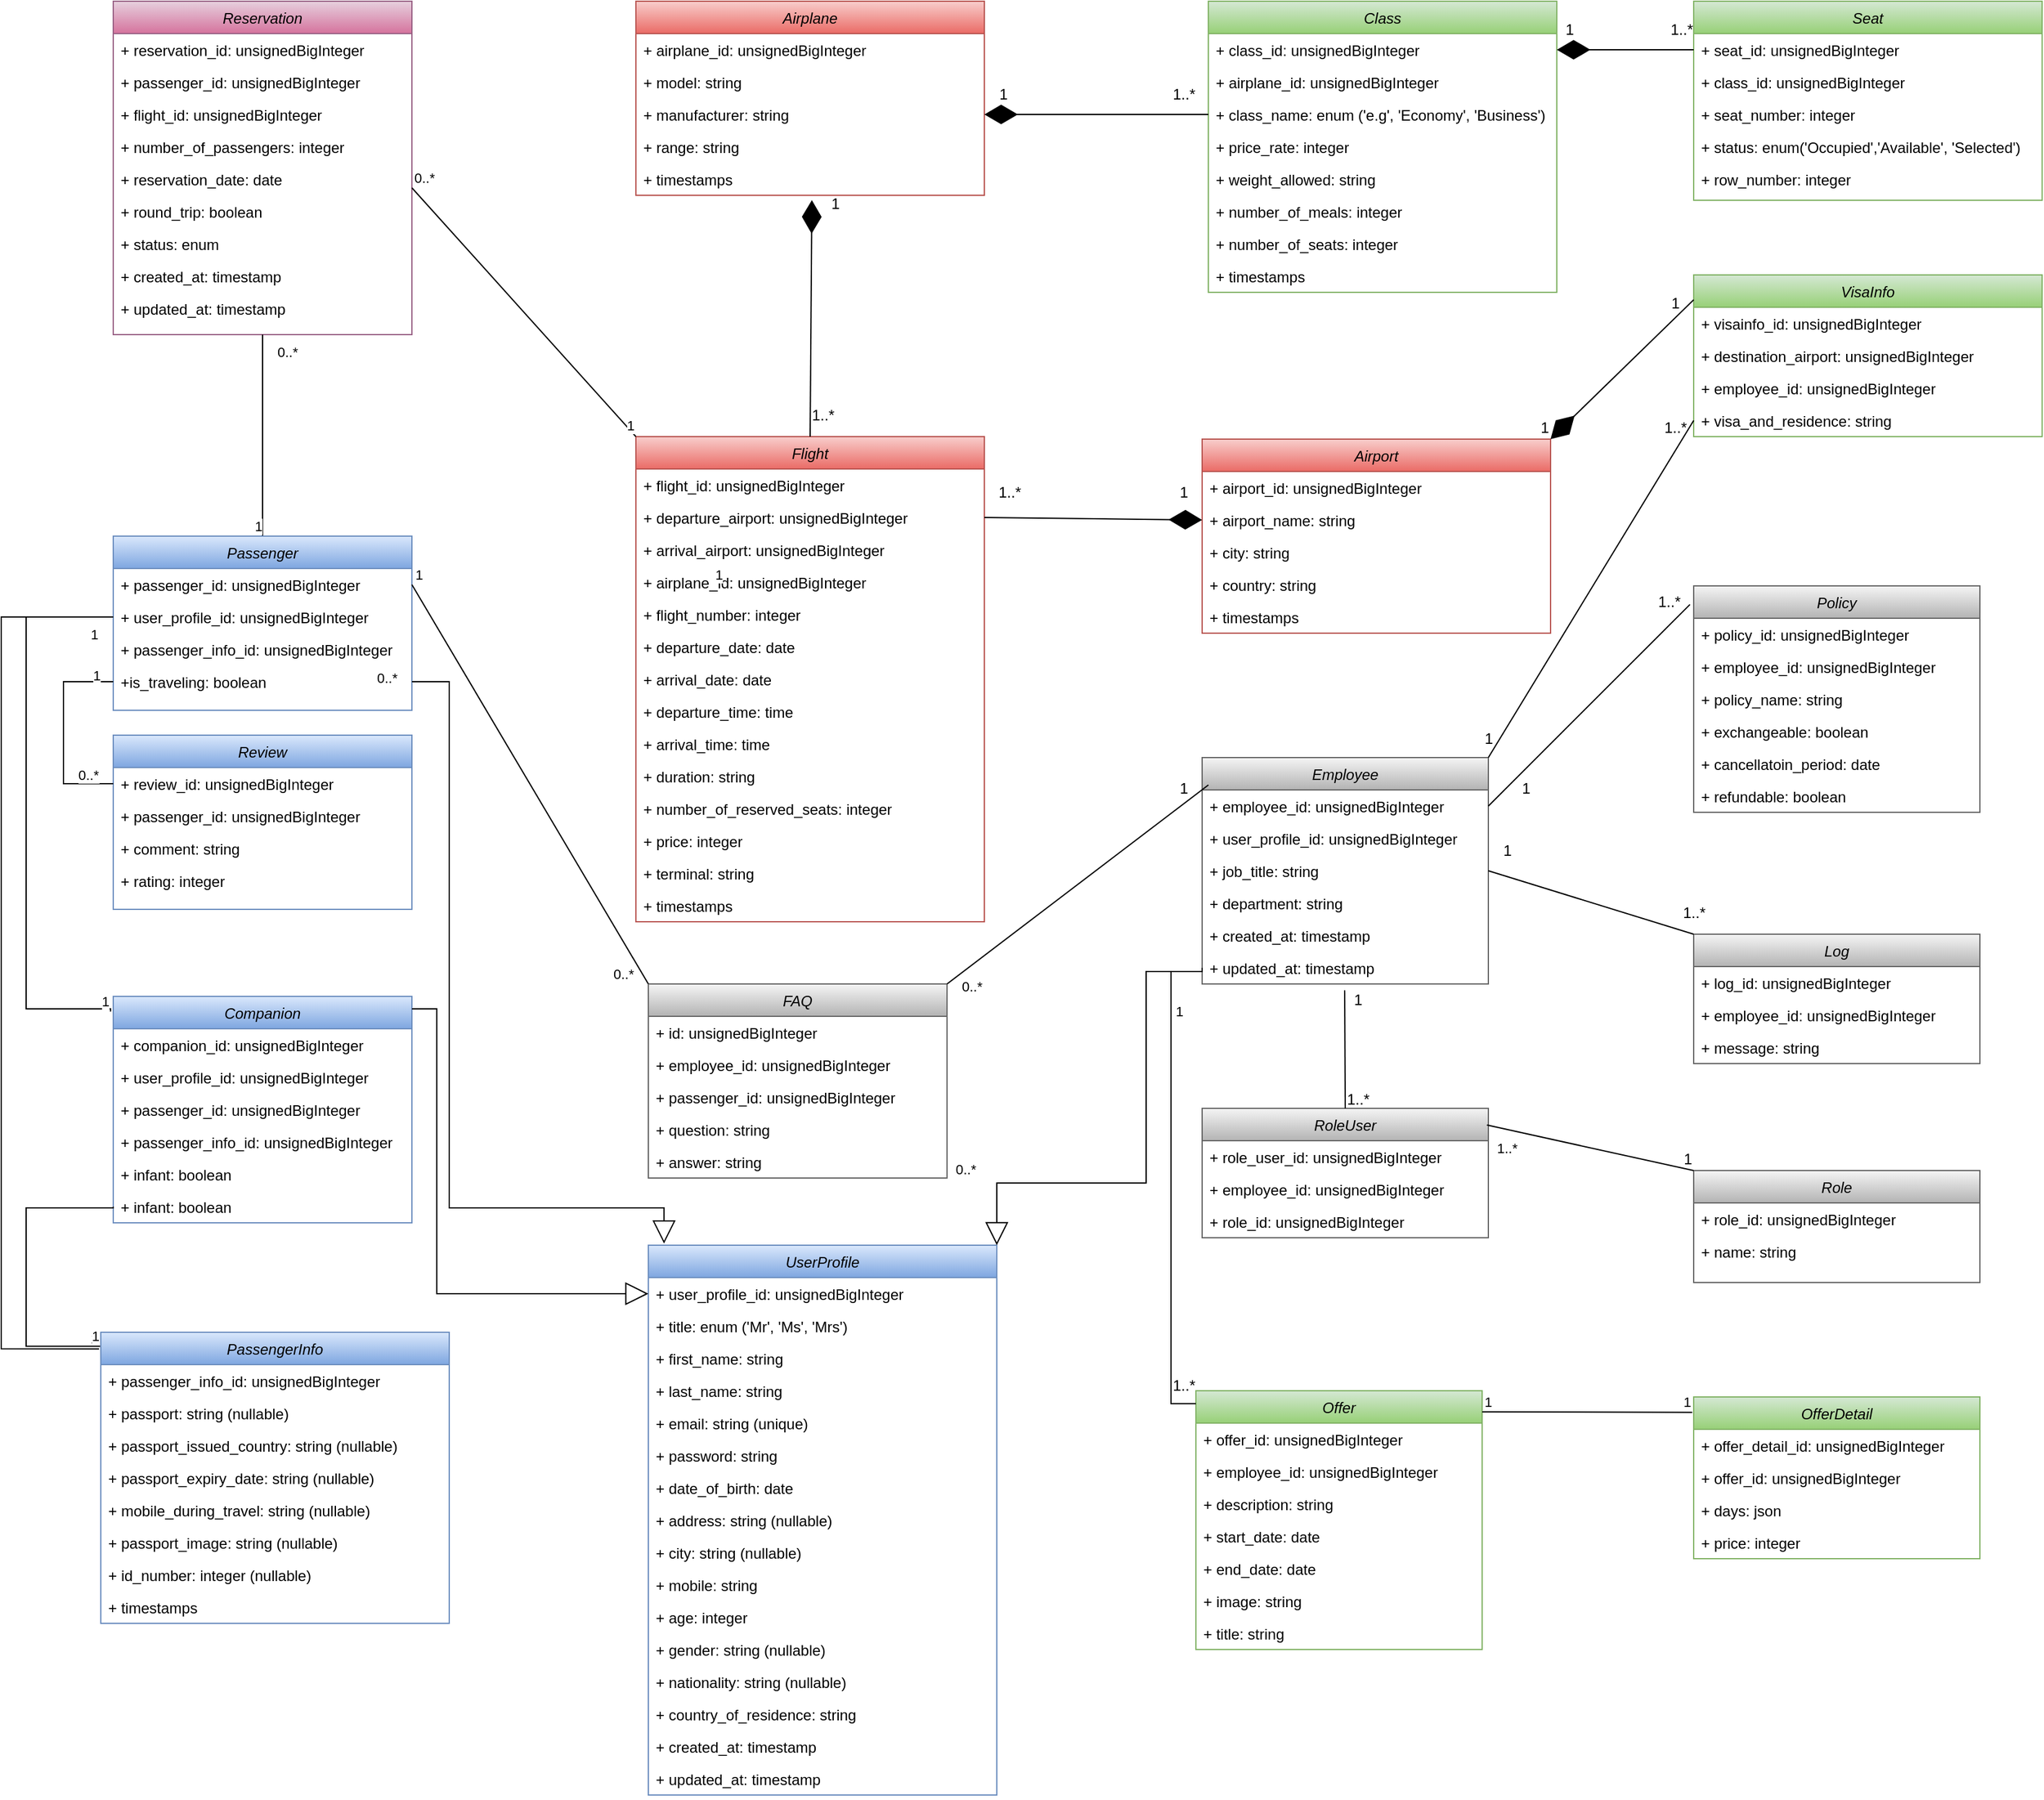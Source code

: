<mxfile version="23.1.5" type="device">
  <diagram name="Class Diagram" id="8FgYNRySlrmmbRTBLDhi">
    <mxGraphModel dx="838" dy="507" grid="1" gridSize="10" guides="1" tooltips="1" connect="1" arrows="1" fold="1" page="1" pageScale="1" pageWidth="850" pageHeight="1100" math="0" shadow="0">
      <root>
        <mxCell id="0" />
        <mxCell id="1" parent="0" />
        <mxCell id="DWF365nm-eRIiwOTEhOf-4" value="Reservation" style="swimlane;fontStyle=2;align=center;verticalAlign=top;childLayout=stackLayout;horizontal=1;startSize=26;horizontalStack=0;resizeParent=1;resizeLast=0;collapsible=1;marginBottom=0;rounded=0;shadow=0;strokeWidth=1;fillColor=#e6d0de;strokeColor=#996185;gradientColor=#d5739d;" vertex="1" parent="1">
          <mxGeometry x="120" y="120" width="240" height="268" as="geometry">
            <mxRectangle x="230" y="140" width="160" height="26" as="alternateBounds" />
          </mxGeometry>
        </mxCell>
        <mxCell id="DWF365nm-eRIiwOTEhOf-5" value="+ reservation_id: unsignedBigInteger" style="text;align=left;verticalAlign=top;spacingLeft=4;spacingRight=4;overflow=hidden;rotatable=0;points=[[0,0.5],[1,0.5]];portConstraint=eastwest;" vertex="1" parent="DWF365nm-eRIiwOTEhOf-4">
          <mxGeometry y="26" width="240" height="26" as="geometry" />
        </mxCell>
        <mxCell id="DWF365nm-eRIiwOTEhOf-6" value="+ passenger_id: unsignedBigInteger" style="text;align=left;verticalAlign=top;spacingLeft=4;spacingRight=4;overflow=hidden;rotatable=0;points=[[0,0.5],[1,0.5]];portConstraint=eastwest;rounded=0;shadow=0;html=0;" vertex="1" parent="DWF365nm-eRIiwOTEhOf-4">
          <mxGeometry y="52" width="240" height="26" as="geometry" />
        </mxCell>
        <mxCell id="DWF365nm-eRIiwOTEhOf-7" value="+ flight_id: unsignedBigInteger" style="text;align=left;verticalAlign=top;spacingLeft=4;spacingRight=4;overflow=hidden;rotatable=0;points=[[0,0.5],[1,0.5]];portConstraint=eastwest;rounded=0;shadow=0;html=0;" vertex="1" parent="DWF365nm-eRIiwOTEhOf-4">
          <mxGeometry y="78" width="240" height="26" as="geometry" />
        </mxCell>
        <mxCell id="DWF365nm-eRIiwOTEhOf-8" value="+ number_of_passengers: integer" style="text;align=left;verticalAlign=top;spacingLeft=4;spacingRight=4;overflow=hidden;rotatable=0;points=[[0,0.5],[1,0.5]];portConstraint=eastwest;rounded=0;shadow=0;html=0;" vertex="1" parent="DWF365nm-eRIiwOTEhOf-4">
          <mxGeometry y="104" width="240" height="26" as="geometry" />
        </mxCell>
        <mxCell id="DWF365nm-eRIiwOTEhOf-9" value="+ reservation_date: date" style="text;align=left;verticalAlign=top;spacingLeft=4;spacingRight=4;overflow=hidden;rotatable=0;points=[[0,0.5],[1,0.5]];portConstraint=eastwest;" vertex="1" parent="DWF365nm-eRIiwOTEhOf-4">
          <mxGeometry y="130" width="240" height="26" as="geometry" />
        </mxCell>
        <mxCell id="DWF365nm-eRIiwOTEhOf-10" value="+ round_trip: boolean" style="text;align=left;verticalAlign=top;spacingLeft=4;spacingRight=4;overflow=hidden;rotatable=0;points=[[0,0.5],[1,0.5]];portConstraint=eastwest;" vertex="1" parent="DWF365nm-eRIiwOTEhOf-4">
          <mxGeometry y="156" width="240" height="26" as="geometry" />
        </mxCell>
        <mxCell id="DWF365nm-eRIiwOTEhOf-11" value="+ status: enum" style="text;align=left;verticalAlign=top;spacingLeft=4;spacingRight=4;overflow=hidden;rotatable=0;points=[[0,0.5],[1,0.5]];portConstraint=eastwest;" vertex="1" parent="DWF365nm-eRIiwOTEhOf-4">
          <mxGeometry y="182" width="240" height="26" as="geometry" />
        </mxCell>
        <mxCell id="DWF365nm-eRIiwOTEhOf-12" value="+ created_at: timestamp" style="text;align=left;verticalAlign=top;spacingLeft=4;spacingRight=4;overflow=hidden;rotatable=0;points=[[0,0.5],[1,0.5]];portConstraint=eastwest;" vertex="1" parent="DWF365nm-eRIiwOTEhOf-4">
          <mxGeometry y="208" width="240" height="26" as="geometry" />
        </mxCell>
        <mxCell id="DWF365nm-eRIiwOTEhOf-13" value="+ updated_at: timestamp" style="text;align=left;verticalAlign=top;spacingLeft=4;spacingRight=4;overflow=hidden;rotatable=0;points=[[0,0.5],[1,0.5]];portConstraint=eastwest;" vertex="1" parent="DWF365nm-eRIiwOTEhOf-4">
          <mxGeometry y="234" width="240" height="26" as="geometry" />
        </mxCell>
        <mxCell id="DWF365nm-eRIiwOTEhOf-14" value="Flight" style="swimlane;fontStyle=2;align=center;verticalAlign=top;childLayout=stackLayout;horizontal=1;startSize=26;horizontalStack=0;resizeParent=1;resizeLast=0;collapsible=1;marginBottom=0;rounded=0;shadow=0;strokeWidth=1;fillColor=#f8cecc;strokeColor=#b85450;gradientColor=#ea6b66;" vertex="1" parent="1">
          <mxGeometry x="540" y="470" width="280" height="390" as="geometry">
            <mxRectangle x="230" y="140" width="160" height="26" as="alternateBounds" />
          </mxGeometry>
        </mxCell>
        <mxCell id="DWF365nm-eRIiwOTEhOf-15" value="+ flight_id: unsignedBigInteger" style="text;align=left;verticalAlign=top;spacingLeft=4;spacingRight=4;overflow=hidden;rotatable=0;points=[[0,0.5],[1,0.5]];portConstraint=eastwest;" vertex="1" parent="DWF365nm-eRIiwOTEhOf-14">
          <mxGeometry y="26" width="280" height="26" as="geometry" />
        </mxCell>
        <mxCell id="DWF365nm-eRIiwOTEhOf-16" value="+ departure_airport: unsignedBigInteger" style="text;align=left;verticalAlign=top;spacingLeft=4;spacingRight=4;overflow=hidden;rotatable=0;points=[[0,0.5],[1,0.5]];portConstraint=eastwest;rounded=0;shadow=0;html=0;" vertex="1" parent="DWF365nm-eRIiwOTEhOf-14">
          <mxGeometry y="52" width="280" height="26" as="geometry" />
        </mxCell>
        <mxCell id="DWF365nm-eRIiwOTEhOf-17" value="+ arrival_airport: unsignedBigInteger" style="text;align=left;verticalAlign=top;spacingLeft=4;spacingRight=4;overflow=hidden;rotatable=0;points=[[0,0.5],[1,0.5]];portConstraint=eastwest;rounded=0;shadow=0;html=0;" vertex="1" parent="DWF365nm-eRIiwOTEhOf-14">
          <mxGeometry y="78" width="280" height="26" as="geometry" />
        </mxCell>
        <mxCell id="DWF365nm-eRIiwOTEhOf-18" value="+ airplane_id: unsignedBigInteger" style="text;align=left;verticalAlign=top;spacingLeft=4;spacingRight=4;overflow=hidden;rotatable=0;points=[[0,0.5],[1,0.5]];portConstraint=eastwest;rounded=0;shadow=0;html=0;" vertex="1" parent="DWF365nm-eRIiwOTEhOf-14">
          <mxGeometry y="104" width="280" height="26" as="geometry" />
        </mxCell>
        <mxCell id="DWF365nm-eRIiwOTEhOf-19" value="+ flight_number: integer" style="text;align=left;verticalAlign=top;spacingLeft=4;spacingRight=4;overflow=hidden;rotatable=0;points=[[0,0.5],[1,0.5]];portConstraint=eastwest;" vertex="1" parent="DWF365nm-eRIiwOTEhOf-14">
          <mxGeometry y="130" width="280" height="26" as="geometry" />
        </mxCell>
        <mxCell id="DWF365nm-eRIiwOTEhOf-20" value="+ departure_date: date" style="text;align=left;verticalAlign=top;spacingLeft=4;spacingRight=4;overflow=hidden;rotatable=0;points=[[0,0.5],[1,0.5]];portConstraint=eastwest;" vertex="1" parent="DWF365nm-eRIiwOTEhOf-14">
          <mxGeometry y="156" width="280" height="26" as="geometry" />
        </mxCell>
        <mxCell id="DWF365nm-eRIiwOTEhOf-21" value="+ arrival_date: date" style="text;align=left;verticalAlign=top;spacingLeft=4;spacingRight=4;overflow=hidden;rotatable=0;points=[[0,0.5],[1,0.5]];portConstraint=eastwest;" vertex="1" parent="DWF365nm-eRIiwOTEhOf-14">
          <mxGeometry y="182" width="280" height="26" as="geometry" />
        </mxCell>
        <mxCell id="DWF365nm-eRIiwOTEhOf-22" value="+ departure_time: time" style="text;align=left;verticalAlign=top;spacingLeft=4;spacingRight=4;overflow=hidden;rotatable=0;points=[[0,0.5],[1,0.5]];portConstraint=eastwest;" vertex="1" parent="DWF365nm-eRIiwOTEhOf-14">
          <mxGeometry y="208" width="280" height="26" as="geometry" />
        </mxCell>
        <mxCell id="DWF365nm-eRIiwOTEhOf-23" value="+ arrival_time: time" style="text;align=left;verticalAlign=top;spacingLeft=4;spacingRight=4;overflow=hidden;rotatable=0;points=[[0,0.5],[1,0.5]];portConstraint=eastwest;" vertex="1" parent="DWF365nm-eRIiwOTEhOf-14">
          <mxGeometry y="234" width="280" height="26" as="geometry" />
        </mxCell>
        <mxCell id="DWF365nm-eRIiwOTEhOf-24" value="+ duration: string" style="text;align=left;verticalAlign=top;spacingLeft=4;spacingRight=4;overflow=hidden;rotatable=0;points=[[0,0.5],[1,0.5]];portConstraint=eastwest;" vertex="1" parent="DWF365nm-eRIiwOTEhOf-14">
          <mxGeometry y="260" width="280" height="26" as="geometry" />
        </mxCell>
        <mxCell id="DWF365nm-eRIiwOTEhOf-25" value="+ number_of_reserved_seats: integer" style="text;align=left;verticalAlign=top;spacingLeft=4;spacingRight=4;overflow=hidden;rotatable=0;points=[[0,0.5],[1,0.5]];portConstraint=eastwest;" vertex="1" parent="DWF365nm-eRIiwOTEhOf-14">
          <mxGeometry y="286" width="280" height="26" as="geometry" />
        </mxCell>
        <mxCell id="DWF365nm-eRIiwOTEhOf-26" value="+ price: integer" style="text;align=left;verticalAlign=top;spacingLeft=4;spacingRight=4;overflow=hidden;rotatable=0;points=[[0,0.5],[1,0.5]];portConstraint=eastwest;" vertex="1" parent="DWF365nm-eRIiwOTEhOf-14">
          <mxGeometry y="312" width="280" height="26" as="geometry" />
        </mxCell>
        <mxCell id="DWF365nm-eRIiwOTEhOf-27" value="+ terminal: string" style="text;align=left;verticalAlign=top;spacingLeft=4;spacingRight=4;overflow=hidden;rotatable=0;points=[[0,0.5],[1,0.5]];portConstraint=eastwest;" vertex="1" parent="DWF365nm-eRIiwOTEhOf-14">
          <mxGeometry y="338" width="280" height="26" as="geometry" />
        </mxCell>
        <mxCell id="DWF365nm-eRIiwOTEhOf-28" value="+ timestamps" style="text;align=left;verticalAlign=top;spacingLeft=4;spacingRight=4;overflow=hidden;rotatable=0;points=[[0,0.5],[1,0.5]];portConstraint=eastwest;" vertex="1" parent="DWF365nm-eRIiwOTEhOf-14">
          <mxGeometry y="364" width="280" height="26" as="geometry" />
        </mxCell>
        <mxCell id="DWF365nm-eRIiwOTEhOf-29" value="UserProfile" style="swimlane;fontStyle=2;align=center;verticalAlign=top;childLayout=stackLayout;horizontal=1;startSize=26;horizontalStack=0;resizeParent=1;resizeLast=0;collapsible=1;marginBottom=0;rounded=0;shadow=0;strokeWidth=1;fillColor=#dae8fc;gradientColor=#7ea6e0;strokeColor=#6c8ebf;" vertex="1" parent="1">
          <mxGeometry x="550" y="1120" width="280" height="442" as="geometry">
            <mxRectangle x="230" y="140" width="160" height="26" as="alternateBounds" />
          </mxGeometry>
        </mxCell>
        <mxCell id="DWF365nm-eRIiwOTEhOf-30" value="+ user_profile_id: unsignedBigInteger" style="text;align=left;verticalAlign=top;spacingLeft=4;spacingRight=4;overflow=hidden;rotatable=0;points=[[0,0.5],[1,0.5]];portConstraint=eastwest;" vertex="1" parent="DWF365nm-eRIiwOTEhOf-29">
          <mxGeometry y="26" width="280" height="26" as="geometry" />
        </mxCell>
        <mxCell id="DWF365nm-eRIiwOTEhOf-31" value="+ title: enum (&#39;Mr&#39;, &#39;Ms&#39;, &#39;Mrs&#39;)" style="text;align=left;verticalAlign=top;spacingLeft=4;spacingRight=4;overflow=hidden;rotatable=0;points=[[0,0.5],[1,0.5]];portConstraint=eastwest;rounded=0;shadow=0;html=0;" vertex="1" parent="DWF365nm-eRIiwOTEhOf-29">
          <mxGeometry y="52" width="280" height="26" as="geometry" />
        </mxCell>
        <mxCell id="DWF365nm-eRIiwOTEhOf-32" value="+ first_name: string" style="text;align=left;verticalAlign=top;spacingLeft=4;spacingRight=4;overflow=hidden;rotatable=0;points=[[0,0.5],[1,0.5]];portConstraint=eastwest;rounded=0;shadow=0;html=0;" vertex="1" parent="DWF365nm-eRIiwOTEhOf-29">
          <mxGeometry y="78" width="280" height="26" as="geometry" />
        </mxCell>
        <mxCell id="DWF365nm-eRIiwOTEhOf-33" value="+ last_name: string" style="text;align=left;verticalAlign=top;spacingLeft=4;spacingRight=4;overflow=hidden;rotatable=0;points=[[0,0.5],[1,0.5]];portConstraint=eastwest;rounded=0;shadow=0;html=0;" vertex="1" parent="DWF365nm-eRIiwOTEhOf-29">
          <mxGeometry y="104" width="280" height="26" as="geometry" />
        </mxCell>
        <mxCell id="DWF365nm-eRIiwOTEhOf-34" value="+ email: string (unique)" style="text;align=left;verticalAlign=top;spacingLeft=4;spacingRight=4;overflow=hidden;rotatable=0;points=[[0,0.5],[1,0.5]];portConstraint=eastwest;" vertex="1" parent="DWF365nm-eRIiwOTEhOf-29">
          <mxGeometry y="130" width="280" height="26" as="geometry" />
        </mxCell>
        <mxCell id="DWF365nm-eRIiwOTEhOf-35" value="+ password: string" style="text;align=left;verticalAlign=top;spacingLeft=4;spacingRight=4;overflow=hidden;rotatable=0;points=[[0,0.5],[1,0.5]];portConstraint=eastwest;" vertex="1" parent="DWF365nm-eRIiwOTEhOf-29">
          <mxGeometry y="156" width="280" height="26" as="geometry" />
        </mxCell>
        <mxCell id="DWF365nm-eRIiwOTEhOf-36" value="+ date_of_birth: date" style="text;align=left;verticalAlign=top;spacingLeft=4;spacingRight=4;overflow=hidden;rotatable=0;points=[[0,0.5],[1,0.5]];portConstraint=eastwest;" vertex="1" parent="DWF365nm-eRIiwOTEhOf-29">
          <mxGeometry y="182" width="280" height="26" as="geometry" />
        </mxCell>
        <mxCell id="DWF365nm-eRIiwOTEhOf-37" value="+ address: string (nullable)" style="text;align=left;verticalAlign=top;spacingLeft=4;spacingRight=4;overflow=hidden;rotatable=0;points=[[0,0.5],[1,0.5]];portConstraint=eastwest;" vertex="1" parent="DWF365nm-eRIiwOTEhOf-29">
          <mxGeometry y="208" width="280" height="26" as="geometry" />
        </mxCell>
        <mxCell id="DWF365nm-eRIiwOTEhOf-38" value="+ city: string (nullable)" style="text;align=left;verticalAlign=top;spacingLeft=4;spacingRight=4;overflow=hidden;rotatable=0;points=[[0,0.5],[1,0.5]];portConstraint=eastwest;" vertex="1" parent="DWF365nm-eRIiwOTEhOf-29">
          <mxGeometry y="234" width="280" height="26" as="geometry" />
        </mxCell>
        <mxCell id="DWF365nm-eRIiwOTEhOf-39" value="+ mobile: string" style="text;align=left;verticalAlign=top;spacingLeft=4;spacingRight=4;overflow=hidden;rotatable=0;points=[[0,0.5],[1,0.5]];portConstraint=eastwest;" vertex="1" parent="DWF365nm-eRIiwOTEhOf-29">
          <mxGeometry y="260" width="280" height="26" as="geometry" />
        </mxCell>
        <mxCell id="DWF365nm-eRIiwOTEhOf-40" value="+ age: integer" style="text;align=left;verticalAlign=top;spacingLeft=4;spacingRight=4;overflow=hidden;rotatable=0;points=[[0,0.5],[1,0.5]];portConstraint=eastwest;" vertex="1" parent="DWF365nm-eRIiwOTEhOf-29">
          <mxGeometry y="286" width="280" height="26" as="geometry" />
        </mxCell>
        <mxCell id="DWF365nm-eRIiwOTEhOf-41" value="+ gender: string (nullable)" style="text;align=left;verticalAlign=top;spacingLeft=4;spacingRight=4;overflow=hidden;rotatable=0;points=[[0,0.5],[1,0.5]];portConstraint=eastwest;" vertex="1" parent="DWF365nm-eRIiwOTEhOf-29">
          <mxGeometry y="312" width="280" height="26" as="geometry" />
        </mxCell>
        <mxCell id="DWF365nm-eRIiwOTEhOf-42" value="+ nationality: string (nullable)" style="text;align=left;verticalAlign=top;spacingLeft=4;spacingRight=4;overflow=hidden;rotatable=0;points=[[0,0.5],[1,0.5]];portConstraint=eastwest;" vertex="1" parent="DWF365nm-eRIiwOTEhOf-29">
          <mxGeometry y="338" width="280" height="26" as="geometry" />
        </mxCell>
        <mxCell id="DWF365nm-eRIiwOTEhOf-43" value="+ country_of_residence: string" style="text;align=left;verticalAlign=top;spacingLeft=4;spacingRight=4;overflow=hidden;rotatable=0;points=[[0,0.5],[1,0.5]];portConstraint=eastwest;" vertex="1" parent="DWF365nm-eRIiwOTEhOf-29">
          <mxGeometry y="364" width="280" height="26" as="geometry" />
        </mxCell>
        <mxCell id="DWF365nm-eRIiwOTEhOf-44" value="+ created_at: timestamp" style="text;align=left;verticalAlign=top;spacingLeft=4;spacingRight=4;overflow=hidden;rotatable=0;points=[[0,0.5],[1,0.5]];portConstraint=eastwest;" vertex="1" parent="DWF365nm-eRIiwOTEhOf-29">
          <mxGeometry y="390" width="280" height="26" as="geometry" />
        </mxCell>
        <mxCell id="DWF365nm-eRIiwOTEhOf-45" value="+ updated_at: timestamp" style="text;align=left;verticalAlign=top;spacingLeft=4;spacingRight=4;overflow=hidden;rotatable=0;points=[[0,0.5],[1,0.5]];portConstraint=eastwest;" vertex="1" parent="DWF365nm-eRIiwOTEhOf-29">
          <mxGeometry y="416" width="280" height="26" as="geometry" />
        </mxCell>
        <mxCell id="DWF365nm-eRIiwOTEhOf-46" value="PassengerInfo" style="swimlane;fontStyle=2;align=center;verticalAlign=top;childLayout=stackLayout;horizontal=1;startSize=26;horizontalStack=0;resizeParent=1;resizeLast=0;collapsible=1;marginBottom=0;rounded=0;shadow=0;strokeWidth=1;fillColor=#dae8fc;gradientColor=#7ea6e0;strokeColor=#6c8ebf;" vertex="1" parent="1">
          <mxGeometry x="110" y="1190" width="280" height="234" as="geometry">
            <mxRectangle x="230" y="140" width="160" height="26" as="alternateBounds" />
          </mxGeometry>
        </mxCell>
        <mxCell id="DWF365nm-eRIiwOTEhOf-47" value="+ passenger_info_id: unsignedBigInteger" style="text;align=left;verticalAlign=top;spacingLeft=4;spacingRight=4;overflow=hidden;rotatable=0;points=[[0,0.5],[1,0.5]];portConstraint=eastwest;" vertex="1" parent="DWF365nm-eRIiwOTEhOf-46">
          <mxGeometry y="26" width="280" height="26" as="geometry" />
        </mxCell>
        <mxCell id="DWF365nm-eRIiwOTEhOf-48" value="+ passport: string (nullable)" style="text;align=left;verticalAlign=top;spacingLeft=4;spacingRight=4;overflow=hidden;rotatable=0;points=[[0,0.5],[1,0.5]];portConstraint=eastwest;rounded=0;shadow=0;html=0;" vertex="1" parent="DWF365nm-eRIiwOTEhOf-46">
          <mxGeometry y="52" width="280" height="26" as="geometry" />
        </mxCell>
        <mxCell id="DWF365nm-eRIiwOTEhOf-49" value="+ passport_issued_country: string (nullable)" style="text;align=left;verticalAlign=top;spacingLeft=4;spacingRight=4;overflow=hidden;rotatable=0;points=[[0,0.5],[1,0.5]];portConstraint=eastwest;rounded=0;shadow=0;html=0;" vertex="1" parent="DWF365nm-eRIiwOTEhOf-46">
          <mxGeometry y="78" width="280" height="26" as="geometry" />
        </mxCell>
        <mxCell id="DWF365nm-eRIiwOTEhOf-50" value="+ passport_expiry_date: string (nullable)" style="text;align=left;verticalAlign=top;spacingLeft=4;spacingRight=4;overflow=hidden;rotatable=0;points=[[0,0.5],[1,0.5]];portConstraint=eastwest;rounded=0;shadow=0;html=0;" vertex="1" parent="DWF365nm-eRIiwOTEhOf-46">
          <mxGeometry y="104" width="280" height="26" as="geometry" />
        </mxCell>
        <mxCell id="DWF365nm-eRIiwOTEhOf-51" value="+ mobile_during_travel: string (nullable)" style="text;align=left;verticalAlign=top;spacingLeft=4;spacingRight=4;overflow=hidden;rotatable=0;points=[[0,0.5],[1,0.5]];portConstraint=eastwest;" vertex="1" parent="DWF365nm-eRIiwOTEhOf-46">
          <mxGeometry y="130" width="280" height="26" as="geometry" />
        </mxCell>
        <mxCell id="DWF365nm-eRIiwOTEhOf-52" value="+ passport_image: string (nullable)" style="text;align=left;verticalAlign=top;spacingLeft=4;spacingRight=4;overflow=hidden;rotatable=0;points=[[0,0.5],[1,0.5]];portConstraint=eastwest;" vertex="1" parent="DWF365nm-eRIiwOTEhOf-46">
          <mxGeometry y="156" width="280" height="26" as="geometry" />
        </mxCell>
        <mxCell id="DWF365nm-eRIiwOTEhOf-53" value="+ id_number: integer (nullable)" style="text;align=left;verticalAlign=top;spacingLeft=4;spacingRight=4;overflow=hidden;rotatable=0;points=[[0,0.5],[1,0.5]];portConstraint=eastwest;" vertex="1" parent="DWF365nm-eRIiwOTEhOf-46">
          <mxGeometry y="182" width="280" height="26" as="geometry" />
        </mxCell>
        <mxCell id="DWF365nm-eRIiwOTEhOf-54" value="+ timestamps" style="text;align=left;verticalAlign=top;spacingLeft=4;spacingRight=4;overflow=hidden;rotatable=0;points=[[0,0.5],[1,0.5]];portConstraint=eastwest;" vertex="1" parent="DWF365nm-eRIiwOTEhOf-46">
          <mxGeometry y="208" width="280" height="26" as="geometry" />
        </mxCell>
        <mxCell id="DWF365nm-eRIiwOTEhOf-55" value="Class" style="swimlane;fontStyle=2;align=center;verticalAlign=top;childLayout=stackLayout;horizontal=1;startSize=26;horizontalStack=0;resizeParent=1;resizeLast=0;collapsible=1;marginBottom=0;rounded=0;shadow=0;strokeWidth=1;fillColor=#d5e8d4;gradientColor=#97d077;strokeColor=#82b366;" vertex="1" parent="1">
          <mxGeometry x="1000" y="120" width="280" height="234" as="geometry">
            <mxRectangle x="230" y="140" width="160" height="26" as="alternateBounds" />
          </mxGeometry>
        </mxCell>
        <mxCell id="DWF365nm-eRIiwOTEhOf-56" value="+ class_id: unsignedBigInteger" style="text;align=left;verticalAlign=top;spacingLeft=4;spacingRight=4;overflow=hidden;rotatable=0;points=[[0,0.5],[1,0.5]];portConstraint=eastwest;" vertex="1" parent="DWF365nm-eRIiwOTEhOf-55">
          <mxGeometry y="26" width="280" height="26" as="geometry" />
        </mxCell>
        <mxCell id="DWF365nm-eRIiwOTEhOf-57" value="+ airplane_id: unsignedBigInteger" style="text;align=left;verticalAlign=top;spacingLeft=4;spacingRight=4;overflow=hidden;rotatable=0;points=[[0,0.5],[1,0.5]];portConstraint=eastwest;rounded=0;shadow=0;html=0;" vertex="1" parent="DWF365nm-eRIiwOTEhOf-55">
          <mxGeometry y="52" width="280" height="26" as="geometry" />
        </mxCell>
        <mxCell id="DWF365nm-eRIiwOTEhOf-58" value="+ class_name: enum (&#39;e.g&#39;, &#39;Economy&#39;, &#39;Business&#39;)" style="text;align=left;verticalAlign=top;spacingLeft=4;spacingRight=4;overflow=hidden;rotatable=0;points=[[0,0.5],[1,0.5]];portConstraint=eastwest;rounded=0;shadow=0;html=0;" vertex="1" parent="DWF365nm-eRIiwOTEhOf-55">
          <mxGeometry y="78" width="280" height="26" as="geometry" />
        </mxCell>
        <mxCell id="DWF365nm-eRIiwOTEhOf-59" value="+ price_rate: integer" style="text;align=left;verticalAlign=top;spacingLeft=4;spacingRight=4;overflow=hidden;rotatable=0;points=[[0,0.5],[1,0.5]];portConstraint=eastwest;rounded=0;shadow=0;html=0;" vertex="1" parent="DWF365nm-eRIiwOTEhOf-55">
          <mxGeometry y="104" width="280" height="26" as="geometry" />
        </mxCell>
        <mxCell id="DWF365nm-eRIiwOTEhOf-60" value="+ weight_allowed: string" style="text;align=left;verticalAlign=top;spacingLeft=4;spacingRight=4;overflow=hidden;rotatable=0;points=[[0,0.5],[1,0.5]];portConstraint=eastwest;" vertex="1" parent="DWF365nm-eRIiwOTEhOf-55">
          <mxGeometry y="130" width="280" height="26" as="geometry" />
        </mxCell>
        <mxCell id="DWF365nm-eRIiwOTEhOf-61" value="+ number_of_meals: integer" style="text;align=left;verticalAlign=top;spacingLeft=4;spacingRight=4;overflow=hidden;rotatable=0;points=[[0,0.5],[1,0.5]];portConstraint=eastwest;" vertex="1" parent="DWF365nm-eRIiwOTEhOf-55">
          <mxGeometry y="156" width="280" height="26" as="geometry" />
        </mxCell>
        <mxCell id="DWF365nm-eRIiwOTEhOf-62" value="+ number_of_seats: integer" style="text;align=left;verticalAlign=top;spacingLeft=4;spacingRight=4;overflow=hidden;rotatable=0;points=[[0,0.5],[1,0.5]];portConstraint=eastwest;" vertex="1" parent="DWF365nm-eRIiwOTEhOf-55">
          <mxGeometry y="182" width="280" height="26" as="geometry" />
        </mxCell>
        <mxCell id="DWF365nm-eRIiwOTEhOf-63" value="+ timestamps" style="text;align=left;verticalAlign=top;spacingLeft=4;spacingRight=4;overflow=hidden;rotatable=0;points=[[0,0.5],[1,0.5]];portConstraint=eastwest;" vertex="1" parent="DWF365nm-eRIiwOTEhOf-55">
          <mxGeometry y="208" width="280" height="26" as="geometry" />
        </mxCell>
        <mxCell id="DWF365nm-eRIiwOTEhOf-64" value="Airplane" style="swimlane;fontStyle=2;align=center;verticalAlign=top;childLayout=stackLayout;horizontal=1;startSize=26;horizontalStack=0;resizeParent=1;resizeLast=0;collapsible=1;marginBottom=0;rounded=0;shadow=0;strokeWidth=1;fillColor=#f8cecc;gradientColor=#ea6b66;strokeColor=#b85450;" vertex="1" parent="1">
          <mxGeometry x="540" y="120" width="280" height="156" as="geometry">
            <mxRectangle x="230" y="140" width="160" height="26" as="alternateBounds" />
          </mxGeometry>
        </mxCell>
        <mxCell id="DWF365nm-eRIiwOTEhOf-65" value="+ airplane_id: unsignedBigInteger" style="text;align=left;verticalAlign=top;spacingLeft=4;spacingRight=4;overflow=hidden;rotatable=0;points=[[0,0.5],[1,0.5]];portConstraint=eastwest;" vertex="1" parent="DWF365nm-eRIiwOTEhOf-64">
          <mxGeometry y="26" width="280" height="26" as="geometry" />
        </mxCell>
        <mxCell id="DWF365nm-eRIiwOTEhOf-66" value="+ model: string" style="text;align=left;verticalAlign=top;spacingLeft=4;spacingRight=4;overflow=hidden;rotatable=0;points=[[0,0.5],[1,0.5]];portConstraint=eastwest;rounded=0;shadow=0;html=0;" vertex="1" parent="DWF365nm-eRIiwOTEhOf-64">
          <mxGeometry y="52" width="280" height="26" as="geometry" />
        </mxCell>
        <mxCell id="DWF365nm-eRIiwOTEhOf-67" value="+ manufacturer: string" style="text;align=left;verticalAlign=top;spacingLeft=4;spacingRight=4;overflow=hidden;rotatable=0;points=[[0,0.5],[1,0.5]];portConstraint=eastwest;rounded=0;shadow=0;html=0;" vertex="1" parent="DWF365nm-eRIiwOTEhOf-64">
          <mxGeometry y="78" width="280" height="26" as="geometry" />
        </mxCell>
        <mxCell id="DWF365nm-eRIiwOTEhOf-68" value="+ range: string" style="text;align=left;verticalAlign=top;spacingLeft=4;spacingRight=4;overflow=hidden;rotatable=0;points=[[0,0.5],[1,0.5]];portConstraint=eastwest;rounded=0;shadow=0;html=0;" vertex="1" parent="DWF365nm-eRIiwOTEhOf-64">
          <mxGeometry y="104" width="280" height="26" as="geometry" />
        </mxCell>
        <mxCell id="DWF365nm-eRIiwOTEhOf-69" value="+ timestamps" style="text;align=left;verticalAlign=top;spacingLeft=4;spacingRight=4;overflow=hidden;rotatable=0;points=[[0,0.5],[1,0.5]];portConstraint=eastwest;" vertex="1" parent="DWF365nm-eRIiwOTEhOf-64">
          <mxGeometry y="130" width="280" height="26" as="geometry" />
        </mxCell>
        <mxCell id="DWF365nm-eRIiwOTEhOf-73" value="" style="endArrow=none;html=1;rounded=0;entryX=0;entryY=0;entryDx=0;entryDy=0;" edge="1" parent="1" target="DWF365nm-eRIiwOTEhOf-14">
          <mxGeometry relative="1" as="geometry">
            <mxPoint x="360" y="270" as="sourcePoint" />
            <mxPoint x="470" y="450" as="targetPoint" />
          </mxGeometry>
        </mxCell>
        <mxCell id="DWF365nm-eRIiwOTEhOf-74" value="0..*" style="edgeLabel;resizable=0;html=1;align=left;verticalAlign=bottom;" connectable="0" vertex="1" parent="DWF365nm-eRIiwOTEhOf-73">
          <mxGeometry x="-1" relative="1" as="geometry" />
        </mxCell>
        <mxCell id="DWF365nm-eRIiwOTEhOf-75" value="1" style="edgeLabel;resizable=0;html=1;align=right;verticalAlign=bottom;" connectable="0" vertex="1" parent="DWF365nm-eRIiwOTEhOf-73">
          <mxGeometry x="1" relative="1" as="geometry" />
        </mxCell>
        <mxCell id="DWF365nm-eRIiwOTEhOf-78" value="" style="endArrow=none;html=1;rounded=0;entryX=0.5;entryY=0;entryDx=0;entryDy=0;exitX=0.5;exitY=1;exitDx=0;exitDy=0;" edge="1" parent="1" source="DWF365nm-eRIiwOTEhOf-4" target="DWF365nm-eRIiwOTEhOf-105">
          <mxGeometry relative="1" as="geometry">
            <mxPoint x="20" y="210" as="sourcePoint" />
            <mxPoint x="200" y="560" as="targetPoint" />
          </mxGeometry>
        </mxCell>
        <mxCell id="DWF365nm-eRIiwOTEhOf-79" value="0..*" style="edgeLabel;resizable=0;html=1;align=left;verticalAlign=bottom;" connectable="0" vertex="1" parent="DWF365nm-eRIiwOTEhOf-78">
          <mxGeometry x="-1" relative="1" as="geometry">
            <mxPoint x="10" y="22" as="offset" />
          </mxGeometry>
        </mxCell>
        <mxCell id="DWF365nm-eRIiwOTEhOf-80" value="1" style="edgeLabel;resizable=0;html=1;align=right;verticalAlign=bottom;" connectable="0" vertex="1" parent="DWF365nm-eRIiwOTEhOf-78">
          <mxGeometry x="1" relative="1" as="geometry" />
        </mxCell>
        <mxCell id="DWF365nm-eRIiwOTEhOf-245" value="0..*" style="edgeLabel;resizable=0;html=1;align=left;verticalAlign=bottom;" connectable="0" vertex="1" parent="DWF365nm-eRIiwOTEhOf-78">
          <mxGeometry x="-1" relative="1" as="geometry">
            <mxPoint x="280" y="522" as="offset" />
          </mxGeometry>
        </mxCell>
        <mxCell id="DWF365nm-eRIiwOTEhOf-81" value="" style="endArrow=diamondThin;endFill=1;endSize=24;html=1;rounded=0;entryX=0.505;entryY=1.149;entryDx=0;entryDy=0;entryPerimeter=0;exitX=0.5;exitY=0;exitDx=0;exitDy=0;" edge="1" parent="1" source="DWF365nm-eRIiwOTEhOf-14" target="DWF365nm-eRIiwOTEhOf-69">
          <mxGeometry width="160" relative="1" as="geometry">
            <mxPoint x="670" y="320" as="sourcePoint" />
            <mxPoint x="390" y="550" as="targetPoint" />
          </mxGeometry>
        </mxCell>
        <mxCell id="DWF365nm-eRIiwOTEhOf-83" value="1..*" style="text;html=1;align=center;verticalAlign=middle;resizable=0;points=[];autosize=1;strokeColor=none;fillColor=none;" vertex="1" parent="1">
          <mxGeometry x="670" y="438" width="40" height="30" as="geometry" />
        </mxCell>
        <mxCell id="DWF365nm-eRIiwOTEhOf-84" value="1" style="text;html=1;align=center;verticalAlign=middle;resizable=0;points=[];autosize=1;strokeColor=none;fillColor=none;" vertex="1" parent="1">
          <mxGeometry x="685" y="268" width="30" height="30" as="geometry" />
        </mxCell>
        <mxCell id="DWF365nm-eRIiwOTEhOf-105" value="Passenger" style="swimlane;fontStyle=2;align=center;verticalAlign=top;childLayout=stackLayout;horizontal=1;startSize=26;horizontalStack=0;resizeParent=1;resizeLast=0;collapsible=1;marginBottom=0;rounded=0;shadow=0;strokeWidth=1;fillColor=#dae8fc;strokeColor=#6c8ebf;gradientColor=#7ea6e0;" vertex="1" parent="1">
          <mxGeometry x="120" y="550" width="240" height="140" as="geometry">
            <mxRectangle x="230" y="140" width="160" height="26" as="alternateBounds" />
          </mxGeometry>
        </mxCell>
        <mxCell id="DWF365nm-eRIiwOTEhOf-106" value="+ passenger_id: unsignedBigInteger" style="text;align=left;verticalAlign=top;spacingLeft=4;spacingRight=4;overflow=hidden;rotatable=0;points=[[0,0.5],[1,0.5]];portConstraint=eastwest;" vertex="1" parent="DWF365nm-eRIiwOTEhOf-105">
          <mxGeometry y="26" width="240" height="26" as="geometry" />
        </mxCell>
        <mxCell id="DWF365nm-eRIiwOTEhOf-107" value="+ user_profile_id: unsignedBigInteger" style="text;align=left;verticalAlign=top;spacingLeft=4;spacingRight=4;overflow=hidden;rotatable=0;points=[[0,0.5],[1,0.5]];portConstraint=eastwest;rounded=0;shadow=0;html=0;" vertex="1" parent="DWF365nm-eRIiwOTEhOf-105">
          <mxGeometry y="52" width="240" height="26" as="geometry" />
        </mxCell>
        <mxCell id="DWF365nm-eRIiwOTEhOf-108" value="+ passenger_info_id: unsignedBigInteger" style="text;align=left;verticalAlign=top;spacingLeft=4;spacingRight=4;overflow=hidden;rotatable=0;points=[[0,0.5],[1,0.5]];portConstraint=eastwest;rounded=0;shadow=0;html=0;" vertex="1" parent="DWF365nm-eRIiwOTEhOf-105">
          <mxGeometry y="78" width="240" height="26" as="geometry" />
        </mxCell>
        <mxCell id="DWF365nm-eRIiwOTEhOf-109" value="+is_traveling: boolean" style="text;align=left;verticalAlign=top;spacingLeft=4;spacingRight=4;overflow=hidden;rotatable=0;points=[[0,0.5],[1,0.5]];portConstraint=eastwest;rounded=0;shadow=0;html=0;" vertex="1" parent="DWF365nm-eRIiwOTEhOf-105">
          <mxGeometry y="104" width="240" height="26" as="geometry" />
        </mxCell>
        <mxCell id="DWF365nm-eRIiwOTEhOf-118" value="" style="endArrow=diamondThin;endFill=1;endSize=24;html=1;rounded=0;entryX=1;entryY=0.5;entryDx=0;entryDy=0;exitX=0;exitY=0.5;exitDx=0;exitDy=0;" edge="1" parent="1" source="DWF365nm-eRIiwOTEhOf-58" target="DWF365nm-eRIiwOTEhOf-67">
          <mxGeometry width="160" relative="1" as="geometry">
            <mxPoint x="920" y="408" as="sourcePoint" />
            <mxPoint x="922" y="220" as="targetPoint" />
          </mxGeometry>
        </mxCell>
        <mxCell id="DWF365nm-eRIiwOTEhOf-119" value="1" style="text;html=1;align=center;verticalAlign=middle;resizable=0;points=[];autosize=1;strokeColor=none;fillColor=none;" vertex="1" parent="1">
          <mxGeometry x="820" y="180" width="30" height="30" as="geometry" />
        </mxCell>
        <mxCell id="DWF365nm-eRIiwOTEhOf-120" value="1..*" style="text;html=1;align=center;verticalAlign=middle;resizable=0;points=[];autosize=1;strokeColor=none;fillColor=none;" vertex="1" parent="1">
          <mxGeometry x="960" y="180" width="40" height="30" as="geometry" />
        </mxCell>
        <mxCell id="DWF365nm-eRIiwOTEhOf-121" value="Seat" style="swimlane;fontStyle=2;align=center;verticalAlign=top;childLayout=stackLayout;horizontal=1;startSize=26;horizontalStack=0;resizeParent=1;resizeLast=0;collapsible=1;marginBottom=0;rounded=0;shadow=0;strokeWidth=1;fillColor=#d5e8d4;gradientColor=#97d077;strokeColor=#82b366;" vertex="1" parent="1">
          <mxGeometry x="1390" y="120" width="280" height="160" as="geometry">
            <mxRectangle x="230" y="140" width="160" height="26" as="alternateBounds" />
          </mxGeometry>
        </mxCell>
        <mxCell id="DWF365nm-eRIiwOTEhOf-122" value="+ seat_id: unsignedBigInteger" style="text;align=left;verticalAlign=top;spacingLeft=4;spacingRight=4;overflow=hidden;rotatable=0;points=[[0,0.5],[1,0.5]];portConstraint=eastwest;" vertex="1" parent="DWF365nm-eRIiwOTEhOf-121">
          <mxGeometry y="26" width="280" height="26" as="geometry" />
        </mxCell>
        <mxCell id="DWF365nm-eRIiwOTEhOf-123" value="+ class_id: unsignedBigInteger" style="text;align=left;verticalAlign=top;spacingLeft=4;spacingRight=4;overflow=hidden;rotatable=0;points=[[0,0.5],[1,0.5]];portConstraint=eastwest;rounded=0;shadow=0;html=0;" vertex="1" parent="DWF365nm-eRIiwOTEhOf-121">
          <mxGeometry y="52" width="280" height="26" as="geometry" />
        </mxCell>
        <mxCell id="DWF365nm-eRIiwOTEhOf-124" value="+ seat_number: integer" style="text;align=left;verticalAlign=top;spacingLeft=4;spacingRight=4;overflow=hidden;rotatable=0;points=[[0,0.5],[1,0.5]];portConstraint=eastwest;rounded=0;shadow=0;html=0;" vertex="1" parent="DWF365nm-eRIiwOTEhOf-121">
          <mxGeometry y="78" width="280" height="26" as="geometry" />
        </mxCell>
        <mxCell id="DWF365nm-eRIiwOTEhOf-125" value="+ status: enum(&#39;Occupied&#39;,&#39;Available&#39;, &#39;Selected&#39;)" style="text;align=left;verticalAlign=top;spacingLeft=4;spacingRight=4;overflow=hidden;rotatable=0;points=[[0,0.5],[1,0.5]];portConstraint=eastwest;rounded=0;shadow=0;html=0;" vertex="1" parent="DWF365nm-eRIiwOTEhOf-121">
          <mxGeometry y="104" width="280" height="26" as="geometry" />
        </mxCell>
        <mxCell id="DWF365nm-eRIiwOTEhOf-126" value="+ row_number: integer" style="text;align=left;verticalAlign=top;spacingLeft=4;spacingRight=4;overflow=hidden;rotatable=0;points=[[0,0.5],[1,0.5]];portConstraint=eastwest;" vertex="1" parent="DWF365nm-eRIiwOTEhOf-121">
          <mxGeometry y="130" width="280" height="26" as="geometry" />
        </mxCell>
        <mxCell id="DWF365nm-eRIiwOTEhOf-130" value="Review" style="swimlane;fontStyle=2;align=center;verticalAlign=top;childLayout=stackLayout;horizontal=1;startSize=26;horizontalStack=0;resizeParent=1;resizeLast=0;collapsible=1;marginBottom=0;rounded=0;shadow=0;strokeWidth=1;fillColor=#dae8fc;strokeColor=#6c8ebf;gradientColor=#7ea6e0;" vertex="1" parent="1">
          <mxGeometry x="120" y="710" width="240" height="140" as="geometry">
            <mxRectangle x="230" y="140" width="160" height="26" as="alternateBounds" />
          </mxGeometry>
        </mxCell>
        <mxCell id="DWF365nm-eRIiwOTEhOf-131" value="+ review_id: unsignedBigInteger" style="text;align=left;verticalAlign=top;spacingLeft=4;spacingRight=4;overflow=hidden;rotatable=0;points=[[0,0.5],[1,0.5]];portConstraint=eastwest;" vertex="1" parent="DWF365nm-eRIiwOTEhOf-130">
          <mxGeometry y="26" width="240" height="26" as="geometry" />
        </mxCell>
        <mxCell id="DWF365nm-eRIiwOTEhOf-132" value="+ passenger_id: unsignedBigInteger" style="text;align=left;verticalAlign=top;spacingLeft=4;spacingRight=4;overflow=hidden;rotatable=0;points=[[0,0.5],[1,0.5]];portConstraint=eastwest;rounded=0;shadow=0;html=0;" vertex="1" parent="DWF365nm-eRIiwOTEhOf-130">
          <mxGeometry y="52" width="240" height="26" as="geometry" />
        </mxCell>
        <mxCell id="DWF365nm-eRIiwOTEhOf-133" value="+ comment: string" style="text;align=left;verticalAlign=top;spacingLeft=4;spacingRight=4;overflow=hidden;rotatable=0;points=[[0,0.5],[1,0.5]];portConstraint=eastwest;rounded=0;shadow=0;html=0;" vertex="1" parent="DWF365nm-eRIiwOTEhOf-130">
          <mxGeometry y="78" width="240" height="26" as="geometry" />
        </mxCell>
        <mxCell id="DWF365nm-eRIiwOTEhOf-134" value="+ rating: integer" style="text;align=left;verticalAlign=top;spacingLeft=4;spacingRight=4;overflow=hidden;rotatable=0;points=[[0,0.5],[1,0.5]];portConstraint=eastwest;rounded=0;shadow=0;html=0;" vertex="1" parent="DWF365nm-eRIiwOTEhOf-130">
          <mxGeometry y="104" width="240" height="26" as="geometry" />
        </mxCell>
        <mxCell id="DWF365nm-eRIiwOTEhOf-135" value="Companion" style="swimlane;fontStyle=2;align=center;verticalAlign=top;childLayout=stackLayout;horizontal=1;startSize=26;horizontalStack=0;resizeParent=1;resizeLast=0;collapsible=1;marginBottom=0;rounded=0;shadow=0;strokeWidth=1;fillColor=#dae8fc;strokeColor=#6c8ebf;gradientColor=#7ea6e0;" vertex="1" parent="1">
          <mxGeometry x="120" y="920" width="240" height="182" as="geometry">
            <mxRectangle x="230" y="140" width="160" height="26" as="alternateBounds" />
          </mxGeometry>
        </mxCell>
        <mxCell id="DWF365nm-eRIiwOTEhOf-136" value="+ companion_id: unsignedBigInteger" style="text;align=left;verticalAlign=top;spacingLeft=4;spacingRight=4;overflow=hidden;rotatable=0;points=[[0,0.5],[1,0.5]];portConstraint=eastwest;" vertex="1" parent="DWF365nm-eRIiwOTEhOf-135">
          <mxGeometry y="26" width="240" height="26" as="geometry" />
        </mxCell>
        <mxCell id="DWF365nm-eRIiwOTEhOf-137" value="+ user_profile_id: unsignedBigInteger" style="text;align=left;verticalAlign=top;spacingLeft=4;spacingRight=4;overflow=hidden;rotatable=0;points=[[0,0.5],[1,0.5]];portConstraint=eastwest;rounded=0;shadow=0;html=0;" vertex="1" parent="DWF365nm-eRIiwOTEhOf-135">
          <mxGeometry y="52" width="240" height="26" as="geometry" />
        </mxCell>
        <mxCell id="DWF365nm-eRIiwOTEhOf-138" value="+ passenger_id: unsignedBigInteger" style="text;align=left;verticalAlign=top;spacingLeft=4;spacingRight=4;overflow=hidden;rotatable=0;points=[[0,0.5],[1,0.5]];portConstraint=eastwest;rounded=0;shadow=0;html=0;" vertex="1" parent="DWF365nm-eRIiwOTEhOf-135">
          <mxGeometry y="78" width="240" height="26" as="geometry" />
        </mxCell>
        <mxCell id="DWF365nm-eRIiwOTEhOf-139" value="+ passenger_info_id: unsignedBigInteger" style="text;align=left;verticalAlign=top;spacingLeft=4;spacingRight=4;overflow=hidden;rotatable=0;points=[[0,0.5],[1,0.5]];portConstraint=eastwest;rounded=0;shadow=0;html=0;" vertex="1" parent="DWF365nm-eRIiwOTEhOf-135">
          <mxGeometry y="104" width="240" height="26" as="geometry" />
        </mxCell>
        <mxCell id="DWF365nm-eRIiwOTEhOf-223" value="+ infant: boolean" style="text;align=left;verticalAlign=top;spacingLeft=4;spacingRight=4;overflow=hidden;rotatable=0;points=[[0,0.5],[1,0.5]];portConstraint=eastwest;rounded=0;shadow=0;html=0;" vertex="1" parent="DWF365nm-eRIiwOTEhOf-135">
          <mxGeometry y="130" width="240" height="26" as="geometry" />
        </mxCell>
        <mxCell id="DWF365nm-eRIiwOTEhOf-140" value="+ infant: boolean" style="text;align=left;verticalAlign=top;spacingLeft=4;spacingRight=4;overflow=hidden;rotatable=0;points=[[0,0.5],[1,0.5]];portConstraint=eastwest;rounded=0;shadow=0;html=0;" vertex="1" parent="DWF365nm-eRIiwOTEhOf-135">
          <mxGeometry y="156" width="240" height="26" as="geometry" />
        </mxCell>
        <mxCell id="DWF365nm-eRIiwOTEhOf-141" value="FAQ" style="swimlane;fontStyle=2;align=center;verticalAlign=top;childLayout=stackLayout;horizontal=1;startSize=26;horizontalStack=0;resizeParent=1;resizeLast=0;collapsible=1;marginBottom=0;rounded=0;shadow=0;strokeWidth=1;fillColor=#f5f5f5;strokeColor=#666666;gradientColor=#b3b3b3;" vertex="1" parent="1">
          <mxGeometry x="550" y="910" width="240" height="156" as="geometry">
            <mxRectangle x="230" y="140" width="160" height="26" as="alternateBounds" />
          </mxGeometry>
        </mxCell>
        <mxCell id="DWF365nm-eRIiwOTEhOf-142" value="+ id: unsignedBigInteger" style="text;align=left;verticalAlign=top;spacingLeft=4;spacingRight=4;overflow=hidden;rotatable=0;points=[[0,0.5],[1,0.5]];portConstraint=eastwest;" vertex="1" parent="DWF365nm-eRIiwOTEhOf-141">
          <mxGeometry y="26" width="240" height="26" as="geometry" />
        </mxCell>
        <mxCell id="DWF365nm-eRIiwOTEhOf-143" value="+ employee_id: unsignedBigInteger" style="text;align=left;verticalAlign=top;spacingLeft=4;spacingRight=4;overflow=hidden;rotatable=0;points=[[0,0.5],[1,0.5]];portConstraint=eastwest;rounded=0;shadow=0;html=0;" vertex="1" parent="DWF365nm-eRIiwOTEhOf-141">
          <mxGeometry y="52" width="240" height="26" as="geometry" />
        </mxCell>
        <mxCell id="DWF365nm-eRIiwOTEhOf-144" value="+ passenger_id: unsignedBigInteger" style="text;align=left;verticalAlign=top;spacingLeft=4;spacingRight=4;overflow=hidden;rotatable=0;points=[[0,0.5],[1,0.5]];portConstraint=eastwest;rounded=0;shadow=0;html=0;" vertex="1" parent="DWF365nm-eRIiwOTEhOf-141">
          <mxGeometry y="78" width="240" height="26" as="geometry" />
        </mxCell>
        <mxCell id="DWF365nm-eRIiwOTEhOf-145" value="+ question: string" style="text;align=left;verticalAlign=top;spacingLeft=4;spacingRight=4;overflow=hidden;rotatable=0;points=[[0,0.5],[1,0.5]];portConstraint=eastwest;rounded=0;shadow=0;html=0;" vertex="1" parent="DWF365nm-eRIiwOTEhOf-141">
          <mxGeometry y="104" width="240" height="26" as="geometry" />
        </mxCell>
        <mxCell id="DWF365nm-eRIiwOTEhOf-146" value="+ answer: string" style="text;align=left;verticalAlign=top;spacingLeft=4;spacingRight=4;overflow=hidden;rotatable=0;points=[[0,0.5],[1,0.5]];portConstraint=eastwest;rounded=0;shadow=0;html=0;" vertex="1" parent="DWF365nm-eRIiwOTEhOf-141">
          <mxGeometry y="130" width="240" height="26" as="geometry" />
        </mxCell>
        <mxCell id="DWF365nm-eRIiwOTEhOf-147" value="Employee" style="swimlane;fontStyle=2;align=center;verticalAlign=top;childLayout=stackLayout;horizontal=1;startSize=26;horizontalStack=0;resizeParent=1;resizeLast=0;collapsible=1;marginBottom=0;rounded=0;shadow=0;strokeWidth=1;fillColor=#f5f5f5;gradientColor=#b3b3b3;strokeColor=#666666;" vertex="1" parent="1">
          <mxGeometry x="995" y="728" width="230" height="182" as="geometry">
            <mxRectangle x="230" y="140" width="160" height="26" as="alternateBounds" />
          </mxGeometry>
        </mxCell>
        <mxCell id="DWF365nm-eRIiwOTEhOf-148" value="+ employee_id: unsignedBigInteger" style="text;align=left;verticalAlign=top;spacingLeft=4;spacingRight=4;overflow=hidden;rotatable=0;points=[[0,0.5],[1,0.5]];portConstraint=eastwest;" vertex="1" parent="DWF365nm-eRIiwOTEhOf-147">
          <mxGeometry y="26" width="230" height="26" as="geometry" />
        </mxCell>
        <mxCell id="DWF365nm-eRIiwOTEhOf-149" value="+ user_profile_id: unsignedBigInteger" style="text;align=left;verticalAlign=top;spacingLeft=4;spacingRight=4;overflow=hidden;rotatable=0;points=[[0,0.5],[1,0.5]];portConstraint=eastwest;rounded=0;shadow=0;html=0;" vertex="1" parent="DWF365nm-eRIiwOTEhOf-147">
          <mxGeometry y="52" width="230" height="26" as="geometry" />
        </mxCell>
        <mxCell id="DWF365nm-eRIiwOTEhOf-150" value="+ job_title: string" style="text;align=left;verticalAlign=top;spacingLeft=4;spacingRight=4;overflow=hidden;rotatable=0;points=[[0,0.5],[1,0.5]];portConstraint=eastwest;rounded=0;shadow=0;html=0;" vertex="1" parent="DWF365nm-eRIiwOTEhOf-147">
          <mxGeometry y="78" width="230" height="26" as="geometry" />
        </mxCell>
        <mxCell id="DWF365nm-eRIiwOTEhOf-151" value="+ department: string" style="text;align=left;verticalAlign=top;spacingLeft=4;spacingRight=4;overflow=hidden;rotatable=0;points=[[0,0.5],[1,0.5]];portConstraint=eastwest;rounded=0;shadow=0;html=0;" vertex="1" parent="DWF365nm-eRIiwOTEhOf-147">
          <mxGeometry y="104" width="230" height="26" as="geometry" />
        </mxCell>
        <mxCell id="DWF365nm-eRIiwOTEhOf-152" value="+ created_at: timestamp" style="text;align=left;verticalAlign=top;spacingLeft=4;spacingRight=4;overflow=hidden;rotatable=0;points=[[0,0.5],[1,0.5]];portConstraint=eastwest;" vertex="1" parent="DWF365nm-eRIiwOTEhOf-147">
          <mxGeometry y="130" width="230" height="26" as="geometry" />
        </mxCell>
        <mxCell id="DWF365nm-eRIiwOTEhOf-153" value="+ updated_at: timestamp" style="text;align=left;verticalAlign=top;spacingLeft=4;spacingRight=4;overflow=hidden;rotatable=0;points=[[0,0.5],[1,0.5]];portConstraint=eastwest;" vertex="1" parent="DWF365nm-eRIiwOTEhOf-147">
          <mxGeometry y="156" width="230" height="26" as="geometry" />
        </mxCell>
        <mxCell id="DWF365nm-eRIiwOTEhOf-161" value="Policy" style="swimlane;fontStyle=2;align=center;verticalAlign=top;childLayout=stackLayout;horizontal=1;startSize=26;horizontalStack=0;resizeParent=1;resizeLast=0;collapsible=1;marginBottom=0;rounded=0;shadow=0;strokeWidth=1;fillColor=#f5f5f5;gradientColor=#b3b3b3;strokeColor=#666666;" vertex="1" parent="1">
          <mxGeometry x="1390" y="590" width="230" height="182" as="geometry">
            <mxRectangle x="230" y="140" width="160" height="26" as="alternateBounds" />
          </mxGeometry>
        </mxCell>
        <mxCell id="DWF365nm-eRIiwOTEhOf-162" value="+ policy_id: unsignedBigInteger" style="text;align=left;verticalAlign=top;spacingLeft=4;spacingRight=4;overflow=hidden;rotatable=0;points=[[0,0.5],[1,0.5]];portConstraint=eastwest;" vertex="1" parent="DWF365nm-eRIiwOTEhOf-161">
          <mxGeometry y="26" width="230" height="26" as="geometry" />
        </mxCell>
        <mxCell id="DWF365nm-eRIiwOTEhOf-163" value="+ employee_id: unsignedBigInteger" style="text;align=left;verticalAlign=top;spacingLeft=4;spacingRight=4;overflow=hidden;rotatable=0;points=[[0,0.5],[1,0.5]];portConstraint=eastwest;rounded=0;shadow=0;html=0;" vertex="1" parent="DWF365nm-eRIiwOTEhOf-161">
          <mxGeometry y="52" width="230" height="26" as="geometry" />
        </mxCell>
        <mxCell id="DWF365nm-eRIiwOTEhOf-164" value="+ policy_name: string" style="text;align=left;verticalAlign=top;spacingLeft=4;spacingRight=4;overflow=hidden;rotatable=0;points=[[0,0.5],[1,0.5]];portConstraint=eastwest;rounded=0;shadow=0;html=0;" vertex="1" parent="DWF365nm-eRIiwOTEhOf-161">
          <mxGeometry y="78" width="230" height="26" as="geometry" />
        </mxCell>
        <mxCell id="DWF365nm-eRIiwOTEhOf-165" value="+ exchangeable: boolean" style="text;align=left;verticalAlign=top;spacingLeft=4;spacingRight=4;overflow=hidden;rotatable=0;points=[[0,0.5],[1,0.5]];portConstraint=eastwest;rounded=0;shadow=0;html=0;" vertex="1" parent="DWF365nm-eRIiwOTEhOf-161">
          <mxGeometry y="104" width="230" height="26" as="geometry" />
        </mxCell>
        <mxCell id="DWF365nm-eRIiwOTEhOf-166" value="+ cancellatoin_period: date" style="text;align=left;verticalAlign=top;spacingLeft=4;spacingRight=4;overflow=hidden;rotatable=0;points=[[0,0.5],[1,0.5]];portConstraint=eastwest;" vertex="1" parent="DWF365nm-eRIiwOTEhOf-161">
          <mxGeometry y="130" width="230" height="26" as="geometry" />
        </mxCell>
        <mxCell id="DWF365nm-eRIiwOTEhOf-167" value="+ refundable: boolean" style="text;align=left;verticalAlign=top;spacingLeft=4;spacingRight=4;overflow=hidden;rotatable=0;points=[[0,0.5],[1,0.5]];portConstraint=eastwest;" vertex="1" parent="DWF365nm-eRIiwOTEhOf-161">
          <mxGeometry y="156" width="230" height="26" as="geometry" />
        </mxCell>
        <mxCell id="DWF365nm-eRIiwOTEhOf-168" value="Offer" style="swimlane;fontStyle=2;align=center;verticalAlign=top;childLayout=stackLayout;horizontal=1;startSize=26;horizontalStack=0;resizeParent=1;resizeLast=0;collapsible=1;marginBottom=0;rounded=0;shadow=0;strokeWidth=1;fillColor=#d5e8d4;gradientColor=#97d077;strokeColor=#82b366;" vertex="1" parent="1">
          <mxGeometry x="990" y="1237" width="230" height="208" as="geometry">
            <mxRectangle x="230" y="140" width="160" height="26" as="alternateBounds" />
          </mxGeometry>
        </mxCell>
        <mxCell id="DWF365nm-eRIiwOTEhOf-169" value="+ offer_id: unsignedBigInteger" style="text;align=left;verticalAlign=top;spacingLeft=4;spacingRight=4;overflow=hidden;rotatable=0;points=[[0,0.5],[1,0.5]];portConstraint=eastwest;" vertex="1" parent="DWF365nm-eRIiwOTEhOf-168">
          <mxGeometry y="26" width="230" height="26" as="geometry" />
        </mxCell>
        <mxCell id="DWF365nm-eRIiwOTEhOf-170" value="+ employee_id: unsignedBigInteger" style="text;align=left;verticalAlign=top;spacingLeft=4;spacingRight=4;overflow=hidden;rotatable=0;points=[[0,0.5],[1,0.5]];portConstraint=eastwest;rounded=0;shadow=0;html=0;" vertex="1" parent="DWF365nm-eRIiwOTEhOf-168">
          <mxGeometry y="52" width="230" height="26" as="geometry" />
        </mxCell>
        <mxCell id="DWF365nm-eRIiwOTEhOf-171" value="+ description: string" style="text;align=left;verticalAlign=top;spacingLeft=4;spacingRight=4;overflow=hidden;rotatable=0;points=[[0,0.5],[1,0.5]];portConstraint=eastwest;rounded=0;shadow=0;html=0;" vertex="1" parent="DWF365nm-eRIiwOTEhOf-168">
          <mxGeometry y="78" width="230" height="26" as="geometry" />
        </mxCell>
        <mxCell id="DWF365nm-eRIiwOTEhOf-172" value="+ start_date: date" style="text;align=left;verticalAlign=top;spacingLeft=4;spacingRight=4;overflow=hidden;rotatable=0;points=[[0,0.5],[1,0.5]];portConstraint=eastwest;rounded=0;shadow=0;html=0;" vertex="1" parent="DWF365nm-eRIiwOTEhOf-168">
          <mxGeometry y="104" width="230" height="26" as="geometry" />
        </mxCell>
        <mxCell id="DWF365nm-eRIiwOTEhOf-173" value="+ end_date: date" style="text;align=left;verticalAlign=top;spacingLeft=4;spacingRight=4;overflow=hidden;rotatable=0;points=[[0,0.5],[1,0.5]];portConstraint=eastwest;" vertex="1" parent="DWF365nm-eRIiwOTEhOf-168">
          <mxGeometry y="130" width="230" height="26" as="geometry" />
        </mxCell>
        <mxCell id="DWF365nm-eRIiwOTEhOf-174" value="+ image: string" style="text;align=left;verticalAlign=top;spacingLeft=4;spacingRight=4;overflow=hidden;rotatable=0;points=[[0,0.5],[1,0.5]];portConstraint=eastwest;" vertex="1" parent="DWF365nm-eRIiwOTEhOf-168">
          <mxGeometry y="156" width="230" height="26" as="geometry" />
        </mxCell>
        <mxCell id="DWF365nm-eRIiwOTEhOf-175" value="+ title: string" style="text;align=left;verticalAlign=top;spacingLeft=4;spacingRight=4;overflow=hidden;rotatable=0;points=[[0,0.5],[1,0.5]];portConstraint=eastwest;" vertex="1" parent="DWF365nm-eRIiwOTEhOf-168">
          <mxGeometry y="182" width="230" height="26" as="geometry" />
        </mxCell>
        <mxCell id="DWF365nm-eRIiwOTEhOf-176" value="OfferDetail" style="swimlane;fontStyle=2;align=center;verticalAlign=top;childLayout=stackLayout;horizontal=1;startSize=26;horizontalStack=0;resizeParent=1;resizeLast=0;collapsible=1;marginBottom=0;rounded=0;shadow=0;strokeWidth=1;fillColor=#d5e8d4;gradientColor=#97d077;strokeColor=#82b366;" vertex="1" parent="1">
          <mxGeometry x="1390" y="1242" width="230" height="130" as="geometry">
            <mxRectangle x="230" y="140" width="160" height="26" as="alternateBounds" />
          </mxGeometry>
        </mxCell>
        <mxCell id="DWF365nm-eRIiwOTEhOf-177" value="+ offer_detail_id: unsignedBigInteger" style="text;align=left;verticalAlign=top;spacingLeft=4;spacingRight=4;overflow=hidden;rotatable=0;points=[[0,0.5],[1,0.5]];portConstraint=eastwest;" vertex="1" parent="DWF365nm-eRIiwOTEhOf-176">
          <mxGeometry y="26" width="230" height="26" as="geometry" />
        </mxCell>
        <mxCell id="DWF365nm-eRIiwOTEhOf-178" value="+ offer_id: unsignedBigInteger" style="text;align=left;verticalAlign=top;spacingLeft=4;spacingRight=4;overflow=hidden;rotatable=0;points=[[0,0.5],[1,0.5]];portConstraint=eastwest;rounded=0;shadow=0;html=0;" vertex="1" parent="DWF365nm-eRIiwOTEhOf-176">
          <mxGeometry y="52" width="230" height="26" as="geometry" />
        </mxCell>
        <mxCell id="DWF365nm-eRIiwOTEhOf-179" value="+ days: json" style="text;align=left;verticalAlign=top;spacingLeft=4;spacingRight=4;overflow=hidden;rotatable=0;points=[[0,0.5],[1,0.5]];portConstraint=eastwest;rounded=0;shadow=0;html=0;" vertex="1" parent="DWF365nm-eRIiwOTEhOf-176">
          <mxGeometry y="78" width="230" height="26" as="geometry" />
        </mxCell>
        <mxCell id="DWF365nm-eRIiwOTEhOf-180" value="+ price: integer" style="text;align=left;verticalAlign=top;spacingLeft=4;spacingRight=4;overflow=hidden;rotatable=0;points=[[0,0.5],[1,0.5]];portConstraint=eastwest;rounded=0;shadow=0;html=0;" vertex="1" parent="DWF365nm-eRIiwOTEhOf-176">
          <mxGeometry y="104" width="230" height="26" as="geometry" />
        </mxCell>
        <mxCell id="DWF365nm-eRIiwOTEhOf-184" value="Role" style="swimlane;fontStyle=2;align=center;verticalAlign=top;childLayout=stackLayout;horizontal=1;startSize=26;horizontalStack=0;resizeParent=1;resizeLast=0;collapsible=1;marginBottom=0;rounded=0;shadow=0;strokeWidth=1;fillColor=#f5f5f5;gradientColor=#b3b3b3;strokeColor=#666666;" vertex="1" parent="1">
          <mxGeometry x="1390" y="1060" width="230" height="90" as="geometry">
            <mxRectangle x="230" y="140" width="160" height="26" as="alternateBounds" />
          </mxGeometry>
        </mxCell>
        <mxCell id="DWF365nm-eRIiwOTEhOf-185" value="+ role_id: unsignedBigInteger" style="text;align=left;verticalAlign=top;spacingLeft=4;spacingRight=4;overflow=hidden;rotatable=0;points=[[0,0.5],[1,0.5]];portConstraint=eastwest;" vertex="1" parent="DWF365nm-eRIiwOTEhOf-184">
          <mxGeometry y="26" width="230" height="26" as="geometry" />
        </mxCell>
        <mxCell id="DWF365nm-eRIiwOTEhOf-186" value="+ name: string" style="text;align=left;verticalAlign=top;spacingLeft=4;spacingRight=4;overflow=hidden;rotatable=0;points=[[0,0.5],[1,0.5]];portConstraint=eastwest;rounded=0;shadow=0;html=0;" vertex="1" parent="DWF365nm-eRIiwOTEhOf-184">
          <mxGeometry y="52" width="230" height="26" as="geometry" />
        </mxCell>
        <mxCell id="DWF365nm-eRIiwOTEhOf-191" value="RoleUser" style="swimlane;fontStyle=2;align=center;verticalAlign=top;childLayout=stackLayout;horizontal=1;startSize=26;horizontalStack=0;resizeParent=1;resizeLast=0;collapsible=1;marginBottom=0;rounded=0;shadow=0;strokeWidth=1;fillColor=#f5f5f5;gradientColor=#b3b3b3;strokeColor=#666666;" vertex="1" parent="1">
          <mxGeometry x="995" y="1010" width="230" height="104" as="geometry">
            <mxRectangle x="230" y="140" width="160" height="26" as="alternateBounds" />
          </mxGeometry>
        </mxCell>
        <mxCell id="DWF365nm-eRIiwOTEhOf-192" value="+ role_user_id: unsignedBigInteger" style="text;align=left;verticalAlign=top;spacingLeft=4;spacingRight=4;overflow=hidden;rotatable=0;points=[[0,0.5],[1,0.5]];portConstraint=eastwest;" vertex="1" parent="DWF365nm-eRIiwOTEhOf-191">
          <mxGeometry y="26" width="230" height="26" as="geometry" />
        </mxCell>
        <mxCell id="DWF365nm-eRIiwOTEhOf-193" value="+ employee_id: unsignedBigInteger" style="text;align=left;verticalAlign=top;spacingLeft=4;spacingRight=4;overflow=hidden;rotatable=0;points=[[0,0.5],[1,0.5]];portConstraint=eastwest;rounded=0;shadow=0;html=0;" vertex="1" parent="DWF365nm-eRIiwOTEhOf-191">
          <mxGeometry y="52" width="230" height="26" as="geometry" />
        </mxCell>
        <mxCell id="DWF365nm-eRIiwOTEhOf-194" value="+ role_id: unsignedBigInteger" style="text;align=left;verticalAlign=top;spacingLeft=4;spacingRight=4;overflow=hidden;rotatable=0;points=[[0,0.5],[1,0.5]];portConstraint=eastwest;rounded=0;shadow=0;html=0;" vertex="1" parent="DWF365nm-eRIiwOTEhOf-191">
          <mxGeometry y="78" width="230" height="26" as="geometry" />
        </mxCell>
        <mxCell id="DWF365nm-eRIiwOTEhOf-195" value="Log" style="swimlane;fontStyle=2;align=center;verticalAlign=top;childLayout=stackLayout;horizontal=1;startSize=26;horizontalStack=0;resizeParent=1;resizeLast=0;collapsible=1;marginBottom=0;rounded=0;shadow=0;strokeWidth=1;fillColor=#f5f5f5;gradientColor=#b3b3b3;strokeColor=#666666;" vertex="1" parent="1">
          <mxGeometry x="1390" y="870" width="230" height="104" as="geometry">
            <mxRectangle x="230" y="140" width="160" height="26" as="alternateBounds" />
          </mxGeometry>
        </mxCell>
        <mxCell id="DWF365nm-eRIiwOTEhOf-196" value="+ log_id: unsignedBigInteger" style="text;align=left;verticalAlign=top;spacingLeft=4;spacingRight=4;overflow=hidden;rotatable=0;points=[[0,0.5],[1,0.5]];portConstraint=eastwest;" vertex="1" parent="DWF365nm-eRIiwOTEhOf-195">
          <mxGeometry y="26" width="230" height="26" as="geometry" />
        </mxCell>
        <mxCell id="DWF365nm-eRIiwOTEhOf-197" value="+ employee_id: unsignedBigInteger" style="text;align=left;verticalAlign=top;spacingLeft=4;spacingRight=4;overflow=hidden;rotatable=0;points=[[0,0.5],[1,0.5]];portConstraint=eastwest;rounded=0;shadow=0;html=0;" vertex="1" parent="DWF365nm-eRIiwOTEhOf-195">
          <mxGeometry y="52" width="230" height="26" as="geometry" />
        </mxCell>
        <mxCell id="DWF365nm-eRIiwOTEhOf-198" value="+ message: string" style="text;align=left;verticalAlign=top;spacingLeft=4;spacingRight=4;overflow=hidden;rotatable=0;points=[[0,0.5],[1,0.5]];portConstraint=eastwest;rounded=0;shadow=0;html=0;" vertex="1" parent="DWF365nm-eRIiwOTEhOf-195">
          <mxGeometry y="78" width="230" height="26" as="geometry" />
        </mxCell>
        <mxCell id="DWF365nm-eRIiwOTEhOf-199" value="Airport" style="swimlane;fontStyle=2;align=center;verticalAlign=top;childLayout=stackLayout;horizontal=1;startSize=26;horizontalStack=0;resizeParent=1;resizeLast=0;collapsible=1;marginBottom=0;rounded=0;shadow=0;strokeWidth=1;fillColor=#f8cecc;gradientColor=#ea6b66;strokeColor=#b85450;" vertex="1" parent="1">
          <mxGeometry x="995" y="472" width="280" height="156" as="geometry">
            <mxRectangle x="230" y="140" width="160" height="26" as="alternateBounds" />
          </mxGeometry>
        </mxCell>
        <mxCell id="DWF365nm-eRIiwOTEhOf-200" value="+ airport_id: unsignedBigInteger" style="text;align=left;verticalAlign=top;spacingLeft=4;spacingRight=4;overflow=hidden;rotatable=0;points=[[0,0.5],[1,0.5]];portConstraint=eastwest;" vertex="1" parent="DWF365nm-eRIiwOTEhOf-199">
          <mxGeometry y="26" width="280" height="26" as="geometry" />
        </mxCell>
        <mxCell id="DWF365nm-eRIiwOTEhOf-201" value="+ airport_name: string" style="text;align=left;verticalAlign=top;spacingLeft=4;spacingRight=4;overflow=hidden;rotatable=0;points=[[0,0.5],[1,0.5]];portConstraint=eastwest;rounded=0;shadow=0;html=0;" vertex="1" parent="DWF365nm-eRIiwOTEhOf-199">
          <mxGeometry y="52" width="280" height="26" as="geometry" />
        </mxCell>
        <mxCell id="DWF365nm-eRIiwOTEhOf-202" value="+ city: string" style="text;align=left;verticalAlign=top;spacingLeft=4;spacingRight=4;overflow=hidden;rotatable=0;points=[[0,0.5],[1,0.5]];portConstraint=eastwest;rounded=0;shadow=0;html=0;" vertex="1" parent="DWF365nm-eRIiwOTEhOf-199">
          <mxGeometry y="78" width="280" height="26" as="geometry" />
        </mxCell>
        <mxCell id="DWF365nm-eRIiwOTEhOf-203" value="+ country: string" style="text;align=left;verticalAlign=top;spacingLeft=4;spacingRight=4;overflow=hidden;rotatable=0;points=[[0,0.5],[1,0.5]];portConstraint=eastwest;rounded=0;shadow=0;html=0;" vertex="1" parent="DWF365nm-eRIiwOTEhOf-199">
          <mxGeometry y="104" width="280" height="26" as="geometry" />
        </mxCell>
        <mxCell id="DWF365nm-eRIiwOTEhOf-204" value="+ timestamps" style="text;align=left;verticalAlign=top;spacingLeft=4;spacingRight=4;overflow=hidden;rotatable=0;points=[[0,0.5],[1,0.5]];portConstraint=eastwest;" vertex="1" parent="DWF365nm-eRIiwOTEhOf-199">
          <mxGeometry y="130" width="280" height="26" as="geometry" />
        </mxCell>
        <mxCell id="DWF365nm-eRIiwOTEhOf-205" value="VisaInfo" style="swimlane;fontStyle=2;align=center;verticalAlign=top;childLayout=stackLayout;horizontal=1;startSize=26;horizontalStack=0;resizeParent=1;resizeLast=0;collapsible=1;marginBottom=0;rounded=0;shadow=0;strokeWidth=1;fillColor=#d5e8d4;gradientColor=#97d077;strokeColor=#82b366;" vertex="1" parent="1">
          <mxGeometry x="1390" y="340" width="280" height="130" as="geometry">
            <mxRectangle x="230" y="140" width="160" height="26" as="alternateBounds" />
          </mxGeometry>
        </mxCell>
        <mxCell id="DWF365nm-eRIiwOTEhOf-206" value="+ visainfo_id: unsignedBigInteger" style="text;align=left;verticalAlign=top;spacingLeft=4;spacingRight=4;overflow=hidden;rotatable=0;points=[[0,0.5],[1,0.5]];portConstraint=eastwest;" vertex="1" parent="DWF365nm-eRIiwOTEhOf-205">
          <mxGeometry y="26" width="280" height="26" as="geometry" />
        </mxCell>
        <mxCell id="DWF365nm-eRIiwOTEhOf-207" value="+ destination_airport: unsignedBigInteger" style="text;align=left;verticalAlign=top;spacingLeft=4;spacingRight=4;overflow=hidden;rotatable=0;points=[[0,0.5],[1,0.5]];portConstraint=eastwest;rounded=0;shadow=0;html=0;" vertex="1" parent="DWF365nm-eRIiwOTEhOf-205">
          <mxGeometry y="52" width="280" height="26" as="geometry" />
        </mxCell>
        <mxCell id="DWF365nm-eRIiwOTEhOf-208" value="+ employee_id: unsignedBigInteger" style="text;align=left;verticalAlign=top;spacingLeft=4;spacingRight=4;overflow=hidden;rotatable=0;points=[[0,0.5],[1,0.5]];portConstraint=eastwest;rounded=0;shadow=0;html=0;" vertex="1" parent="DWF365nm-eRIiwOTEhOf-205">
          <mxGeometry y="78" width="280" height="26" as="geometry" />
        </mxCell>
        <mxCell id="DWF365nm-eRIiwOTEhOf-210" value="+ visa_and_residence: string" style="text;align=left;verticalAlign=top;spacingLeft=4;spacingRight=4;overflow=hidden;rotatable=0;points=[[0,0.5],[1,0.5]];portConstraint=eastwest;" vertex="1" parent="DWF365nm-eRIiwOTEhOf-205">
          <mxGeometry y="104" width="280" height="26" as="geometry" />
        </mxCell>
        <mxCell id="DWF365nm-eRIiwOTEhOf-214" value="" style="endArrow=none;html=1;rounded=0;exitX=0;exitY=0.5;exitDx=0;exitDy=0;edgeStyle=orthogonalEdgeStyle;entryX=-0.009;entryY=0.067;entryDx=0;entryDy=0;entryPerimeter=0;" edge="1" parent="1" source="DWF365nm-eRIiwOTEhOf-107" target="DWF365nm-eRIiwOTEhOf-135">
          <mxGeometry relative="1" as="geometry">
            <mxPoint x="370" y="651" as="sourcePoint" />
            <mxPoint x="110" y="980" as="targetPoint" />
            <Array as="points">
              <mxPoint x="50" y="615" />
              <mxPoint x="50" y="930" />
            </Array>
          </mxGeometry>
        </mxCell>
        <mxCell id="DWF365nm-eRIiwOTEhOf-215" value="1" style="edgeLabel;resizable=0;html=1;align=left;verticalAlign=bottom;" connectable="0" vertex="1" parent="DWF365nm-eRIiwOTEhOf-214">
          <mxGeometry x="-1" relative="1" as="geometry">
            <mxPoint x="-20" y="22" as="offset" />
          </mxGeometry>
        </mxCell>
        <mxCell id="DWF365nm-eRIiwOTEhOf-216" value="1" style="edgeLabel;resizable=0;html=1;align=right;verticalAlign=bottom;" connectable="0" vertex="1" parent="DWF365nm-eRIiwOTEhOf-214">
          <mxGeometry x="1" relative="1" as="geometry" />
        </mxCell>
        <mxCell id="DWF365nm-eRIiwOTEhOf-220" value="" style="endArrow=none;html=1;rounded=0;exitX=0;exitY=0.5;exitDx=0;exitDy=0;edgeStyle=orthogonalEdgeStyle;entryX=-0.005;entryY=0.057;entryDx=0;entryDy=0;entryPerimeter=0;" edge="1" parent="1" source="DWF365nm-eRIiwOTEhOf-107" target="DWF365nm-eRIiwOTEhOf-46">
          <mxGeometry relative="1" as="geometry">
            <mxPoint x="130" y="625" as="sourcePoint" />
            <mxPoint x="128" y="940" as="targetPoint" />
            <Array as="points">
              <mxPoint x="30" y="615" />
              <mxPoint x="30" y="1203" />
            </Array>
          </mxGeometry>
        </mxCell>
        <mxCell id="DWF365nm-eRIiwOTEhOf-221" value="1" style="edgeLabel;resizable=0;html=1;align=left;verticalAlign=bottom;" connectable="0" vertex="1" parent="DWF365nm-eRIiwOTEhOf-220">
          <mxGeometry x="-1" relative="1" as="geometry">
            <mxPoint x="-20" y="22" as="offset" />
          </mxGeometry>
        </mxCell>
        <mxCell id="DWF365nm-eRIiwOTEhOf-222" value="1" style="edgeLabel;resizable=0;html=1;align=right;verticalAlign=bottom;" connectable="0" vertex="1" parent="DWF365nm-eRIiwOTEhOf-220">
          <mxGeometry x="1" relative="1" as="geometry" />
        </mxCell>
        <mxCell id="DWF365nm-eRIiwOTEhOf-225" value="" style="endArrow=diamondThin;endFill=1;endSize=24;html=1;rounded=0;entryX=0;entryY=0.5;entryDx=0;entryDy=0;exitX=1;exitY=0.5;exitDx=0;exitDy=0;" edge="1" parent="1" source="DWF365nm-eRIiwOTEhOf-16" target="DWF365nm-eRIiwOTEhOf-201">
          <mxGeometry width="160" relative="1" as="geometry">
            <mxPoint x="890" y="715" as="sourcePoint" />
            <mxPoint x="891" y="525" as="targetPoint" />
          </mxGeometry>
        </mxCell>
        <mxCell id="DWF365nm-eRIiwOTEhOf-226" value="1" style="text;html=1;align=center;verticalAlign=middle;resizable=0;points=[];autosize=1;strokeColor=none;fillColor=none;" vertex="1" parent="1">
          <mxGeometry x="965" y="500" width="30" height="30" as="geometry" />
        </mxCell>
        <mxCell id="DWF365nm-eRIiwOTEhOf-227" value="1..*" style="text;html=1;align=center;verticalAlign=middle;resizable=0;points=[];autosize=1;strokeColor=none;fillColor=none;" vertex="1" parent="1">
          <mxGeometry x="820" y="500" width="40" height="30" as="geometry" />
        </mxCell>
        <mxCell id="DWF365nm-eRIiwOTEhOf-232" value="" style="endArrow=block;endSize=16;endFill=0;html=1;rounded=0;exitX=1;exitY=0.5;exitDx=0;exitDy=0;entryX=0.045;entryY=-0.003;entryDx=0;entryDy=0;entryPerimeter=0;edgeStyle=orthogonalEdgeStyle;" edge="1" parent="1" source="DWF365nm-eRIiwOTEhOf-109" target="DWF365nm-eRIiwOTEhOf-29">
          <mxGeometry width="160" relative="1" as="geometry">
            <mxPoint x="380" y="1140" as="sourcePoint" />
            <mxPoint x="440" y="700" as="targetPoint" />
            <Array as="points">
              <mxPoint x="390" y="667" />
              <mxPoint x="390" y="1090" />
              <mxPoint x="563" y="1090" />
            </Array>
          </mxGeometry>
        </mxCell>
        <mxCell id="DWF365nm-eRIiwOTEhOf-233" value="" style="endArrow=block;endSize=16;endFill=0;html=1;rounded=0;entryX=0;entryY=0.5;entryDx=0;entryDy=0;edgeStyle=orthogonalEdgeStyle;" edge="1" parent="1" target="DWF365nm-eRIiwOTEhOf-30">
          <mxGeometry width="160" relative="1" as="geometry">
            <mxPoint x="360" y="930" as="sourcePoint" />
            <mxPoint x="560" y="1130" as="targetPoint" />
            <Array as="points">
              <mxPoint x="360" y="930" />
              <mxPoint x="380" y="930" />
              <mxPoint x="380" y="1159" />
            </Array>
          </mxGeometry>
        </mxCell>
        <mxCell id="DWF365nm-eRIiwOTEhOf-234" value="" style="endArrow=block;endSize=16;endFill=0;html=1;rounded=0;entryX=1;entryY=0;entryDx=0;entryDy=0;edgeStyle=orthogonalEdgeStyle;" edge="1" parent="1" target="DWF365nm-eRIiwOTEhOf-29">
          <mxGeometry width="160" relative="1" as="geometry">
            <mxPoint x="994" y="900" as="sourcePoint" />
            <mxPoint x="560" y="1169" as="targetPoint" />
            <Array as="points">
              <mxPoint x="950" y="900" />
              <mxPoint x="950" y="1070" />
              <mxPoint x="830" y="1070" />
            </Array>
          </mxGeometry>
        </mxCell>
        <mxCell id="DWF365nm-eRIiwOTEhOf-235" value="" style="endArrow=none;html=1;rounded=0;entryX=-0.002;entryY=0.048;entryDx=0;entryDy=0;entryPerimeter=0;exitX=0;exitY=0.5;exitDx=0;exitDy=0;edgeStyle=orthogonalEdgeStyle;" edge="1" parent="1" source="DWF365nm-eRIiwOTEhOf-140" target="DWF365nm-eRIiwOTEhOf-46">
          <mxGeometry relative="1" as="geometry">
            <mxPoint x="80" y="990" as="sourcePoint" />
            <mxPoint x="170" y="1150" as="targetPoint" />
            <Array as="points">
              <mxPoint x="120" y="1090" />
              <mxPoint x="50" y="1090" />
              <mxPoint x="50" y="1201" />
            </Array>
          </mxGeometry>
        </mxCell>
        <mxCell id="DWF365nm-eRIiwOTEhOf-237" value="1" style="edgeLabel;resizable=0;html=1;align=right;verticalAlign=bottom;" connectable="0" vertex="1" parent="DWF365nm-eRIiwOTEhOf-235">
          <mxGeometry x="1" relative="1" as="geometry" />
        </mxCell>
        <mxCell id="DWF365nm-eRIiwOTEhOf-239" value="" style="endArrow=none;html=1;rounded=0;entryX=0;entryY=0.5;entryDx=0;entryDy=0;exitX=0;exitY=0.5;exitDx=0;exitDy=0;edgeStyle=orthogonalEdgeStyle;" edge="1" parent="1" source="DWF365nm-eRIiwOTEhOf-109" target="DWF365nm-eRIiwOTEhOf-131">
          <mxGeometry relative="1" as="geometry">
            <mxPoint x="110" y="660" as="sourcePoint" />
            <mxPoint x="290" y="860" as="targetPoint" />
            <Array as="points">
              <mxPoint x="80" y="667" />
              <mxPoint x="80" y="749" />
            </Array>
          </mxGeometry>
        </mxCell>
        <mxCell id="DWF365nm-eRIiwOTEhOf-240" value="0..*" style="edgeLabel;resizable=0;html=1;align=left;verticalAlign=bottom;" connectable="0" vertex="1" parent="DWF365nm-eRIiwOTEhOf-239">
          <mxGeometry x="-1" relative="1" as="geometry">
            <mxPoint x="-30" y="83" as="offset" />
          </mxGeometry>
        </mxCell>
        <mxCell id="DWF365nm-eRIiwOTEhOf-241" value="1" style="edgeLabel;resizable=0;html=1;align=right;verticalAlign=bottom;" connectable="0" vertex="1" parent="DWF365nm-eRIiwOTEhOf-239">
          <mxGeometry x="1" relative="1" as="geometry">
            <mxPoint x="-10" y="-79" as="offset" />
          </mxGeometry>
        </mxCell>
        <mxCell id="DWF365nm-eRIiwOTEhOf-242" value="" style="endArrow=none;html=1;rounded=0;entryX=0;entryY=0;entryDx=0;entryDy=0;exitX=1;exitY=0.5;exitDx=0;exitDy=0;" edge="1" parent="1" source="DWF365nm-eRIiwOTEhOf-106" target="DWF365nm-eRIiwOTEhOf-141">
          <mxGeometry relative="1" as="geometry">
            <mxPoint x="489.94" y="700" as="sourcePoint" />
            <mxPoint x="489.94" y="782" as="targetPoint" />
          </mxGeometry>
        </mxCell>
        <mxCell id="DWF365nm-eRIiwOTEhOf-243" value="0..*" style="edgeLabel;resizable=0;html=1;align=left;verticalAlign=bottom;" connectable="0" vertex="1" parent="DWF365nm-eRIiwOTEhOf-242">
          <mxGeometry x="-1" relative="1" as="geometry">
            <mxPoint x="-30" y="83" as="offset" />
          </mxGeometry>
        </mxCell>
        <mxCell id="DWF365nm-eRIiwOTEhOf-244" value="1" style="edgeLabel;resizable=0;html=1;align=right;verticalAlign=bottom;" connectable="0" vertex="1" parent="DWF365nm-eRIiwOTEhOf-242">
          <mxGeometry x="1" relative="1" as="geometry">
            <mxPoint x="-180" y="-320" as="offset" />
          </mxGeometry>
        </mxCell>
        <mxCell id="DWF365nm-eRIiwOTEhOf-246" value="" style="endArrow=none;html=1;rounded=0;entryX=1;entryY=0;entryDx=0;entryDy=0;exitX=0.022;exitY=0.121;exitDx=0;exitDy=0;exitPerimeter=0;" edge="1" parent="1" source="DWF365nm-eRIiwOTEhOf-147" target="DWF365nm-eRIiwOTEhOf-141">
          <mxGeometry relative="1" as="geometry">
            <mxPoint x="830" y="690" as="sourcePoint" />
            <mxPoint x="1020" y="1011" as="targetPoint" />
          </mxGeometry>
        </mxCell>
        <mxCell id="DWF365nm-eRIiwOTEhOf-247" value="0..*" style="edgeLabel;resizable=0;html=1;align=left;verticalAlign=bottom;" connectable="0" vertex="1" parent="DWF365nm-eRIiwOTEhOf-246">
          <mxGeometry x="-1" relative="1" as="geometry">
            <mxPoint x="-200" y="170" as="offset" />
          </mxGeometry>
        </mxCell>
        <mxCell id="DWF365nm-eRIiwOTEhOf-248" value="1" style="edgeLabel;resizable=0;html=1;align=right;verticalAlign=bottom;" connectable="0" vertex="1" parent="DWF365nm-eRIiwOTEhOf-246">
          <mxGeometry x="1" relative="1" as="geometry">
            <mxPoint x="-180" y="-320" as="offset" />
          </mxGeometry>
        </mxCell>
        <mxCell id="DWF365nm-eRIiwOTEhOf-249" value="1" style="text;html=1;align=center;verticalAlign=middle;resizable=0;points=[];autosize=1;strokeColor=none;fillColor=none;" vertex="1" parent="1">
          <mxGeometry x="965" y="738" width="30" height="30" as="geometry" />
        </mxCell>
        <mxCell id="DWF365nm-eRIiwOTEhOf-250" value="" style="endArrow=none;html=1;rounded=0;entryX=0.995;entryY=0.129;entryDx=0;entryDy=0;exitX=0;exitY=0;exitDx=0;exitDy=0;entryPerimeter=0;" edge="1" parent="1" source="DWF365nm-eRIiwOTEhOf-184" target="DWF365nm-eRIiwOTEhOf-191">
          <mxGeometry relative="1" as="geometry">
            <mxPoint x="1450" y="960" as="sourcePoint" />
            <mxPoint x="1240" y="1120" as="targetPoint" />
          </mxGeometry>
        </mxCell>
        <mxCell id="DWF365nm-eRIiwOTEhOf-251" value="1..*" style="edgeLabel;resizable=0;html=1;align=left;verticalAlign=bottom;" connectable="0" vertex="1" parent="DWF365nm-eRIiwOTEhOf-250">
          <mxGeometry x="-1" relative="1" as="geometry">
            <mxPoint x="-160" y="-10" as="offset" />
          </mxGeometry>
        </mxCell>
        <mxCell id="DWF365nm-eRIiwOTEhOf-254" value="1" style="text;html=1;align=center;verticalAlign=middle;resizable=0;points=[];autosize=1;strokeColor=none;fillColor=none;" vertex="1" parent="1">
          <mxGeometry x="1370" y="1036" width="30" height="30" as="geometry" />
        </mxCell>
        <mxCell id="DWF365nm-eRIiwOTEhOf-256" value="" style="endArrow=none;html=1;rounded=0;entryX=0.5;entryY=0;entryDx=0;entryDy=0;exitX=0.498;exitY=1.195;exitDx=0;exitDy=0;exitPerimeter=0;" edge="1" parent="1" source="DWF365nm-eRIiwOTEhOf-153" target="DWF365nm-eRIiwOTEhOf-191">
          <mxGeometry relative="1" as="geometry">
            <mxPoint x="1400" y="1070" as="sourcePoint" />
            <mxPoint x="1234" y="1033" as="targetPoint" />
          </mxGeometry>
        </mxCell>
        <mxCell id="DWF365nm-eRIiwOTEhOf-259" value="1" style="text;html=1;align=center;verticalAlign=middle;resizable=0;points=[];autosize=1;strokeColor=none;fillColor=none;" vertex="1" parent="1">
          <mxGeometry x="1105" y="908" width="30" height="30" as="geometry" />
        </mxCell>
        <mxCell id="DWF365nm-eRIiwOTEhOf-260" value="1..*" style="text;html=1;align=center;verticalAlign=middle;resizable=0;points=[];autosize=1;strokeColor=none;fillColor=none;" vertex="1" parent="1">
          <mxGeometry x="1100" y="988" width="40" height="30" as="geometry" />
        </mxCell>
        <mxCell id="DWF365nm-eRIiwOTEhOf-262" value="" style="endArrow=none;html=1;rounded=0;entryX=0;entryY=0;entryDx=0;entryDy=0;exitX=1;exitY=0.5;exitDx=0;exitDy=0;" edge="1" parent="1" source="DWF365nm-eRIiwOTEhOf-150" target="DWF365nm-eRIiwOTEhOf-195">
          <mxGeometry relative="1" as="geometry">
            <mxPoint x="1300" y="800" as="sourcePoint" />
            <mxPoint x="1300" y="895" as="targetPoint" />
          </mxGeometry>
        </mxCell>
        <mxCell id="DWF365nm-eRIiwOTEhOf-265" value="1" style="text;html=1;align=center;verticalAlign=middle;resizable=0;points=[];autosize=1;strokeColor=none;fillColor=none;" vertex="1" parent="1">
          <mxGeometry x="1225" y="788" width="30" height="30" as="geometry" />
        </mxCell>
        <mxCell id="DWF365nm-eRIiwOTEhOf-266" value="1..*" style="text;html=1;align=center;verticalAlign=middle;resizable=0;points=[];autosize=1;strokeColor=none;fillColor=none;" vertex="1" parent="1">
          <mxGeometry x="1370" y="838" width="40" height="30" as="geometry" />
        </mxCell>
        <mxCell id="DWF365nm-eRIiwOTEhOf-267" value="" style="endArrow=none;html=1;rounded=0;entryX=-0.013;entryY=0.082;entryDx=0;entryDy=0;exitX=1;exitY=0.5;exitDx=0;exitDy=0;entryPerimeter=0;" edge="1" parent="1" source="DWF365nm-eRIiwOTEhOf-148" target="DWF365nm-eRIiwOTEhOf-161">
          <mxGeometry relative="1" as="geometry">
            <mxPoint x="1235" y="829" as="sourcePoint" />
            <mxPoint x="1400" y="880" as="targetPoint" />
          </mxGeometry>
        </mxCell>
        <mxCell id="DWF365nm-eRIiwOTEhOf-270" value="1" style="text;html=1;align=center;verticalAlign=middle;resizable=0;points=[];autosize=1;strokeColor=none;fillColor=none;" vertex="1" parent="1">
          <mxGeometry x="1240" y="738" width="30" height="30" as="geometry" />
        </mxCell>
        <mxCell id="DWF365nm-eRIiwOTEhOf-271" value="1..*" style="text;html=1;align=center;verticalAlign=middle;resizable=0;points=[];autosize=1;strokeColor=none;fillColor=none;" vertex="1" parent="1">
          <mxGeometry x="1350" y="588" width="40" height="30" as="geometry" />
        </mxCell>
        <mxCell id="DWF365nm-eRIiwOTEhOf-272" value="" style="endArrow=diamondThin;endFill=1;endSize=24;html=1;rounded=0;entryX=1;entryY=0;entryDx=0;entryDy=0;exitX=0;exitY=0.154;exitDx=0;exitDy=0;exitPerimeter=0;" edge="1" parent="1" source="DWF365nm-eRIiwOTEhOf-205" target="DWF365nm-eRIiwOTEhOf-199">
          <mxGeometry width="160" relative="1" as="geometry">
            <mxPoint x="1110" y="490" as="sourcePoint" />
            <mxPoint x="1285" y="492" as="targetPoint" />
          </mxGeometry>
        </mxCell>
        <mxCell id="DWF365nm-eRIiwOTEhOf-273" value="1" style="text;html=1;align=center;verticalAlign=middle;resizable=0;points=[];autosize=1;strokeColor=none;fillColor=none;" vertex="1" parent="1">
          <mxGeometry x="1255" y="448" width="30" height="30" as="geometry" />
        </mxCell>
        <mxCell id="DWF365nm-eRIiwOTEhOf-274" value="1" style="text;html=1;align=center;verticalAlign=middle;resizable=0;points=[];autosize=1;strokeColor=none;fillColor=none;" vertex="1" parent="1">
          <mxGeometry x="1360" y="348" width="30" height="30" as="geometry" />
        </mxCell>
        <mxCell id="DWF365nm-eRIiwOTEhOf-276" value="" style="endArrow=none;html=1;rounded=0;entryX=0;entryY=0.05;entryDx=0;entryDy=0;exitX=0;exitY=0.5;exitDx=0;exitDy=0;edgeStyle=orthogonalEdgeStyle;entryPerimeter=0;" edge="1" parent="1" source="DWF365nm-eRIiwOTEhOf-153" target="DWF365nm-eRIiwOTEhOf-168">
          <mxGeometry relative="1" as="geometry">
            <mxPoint x="1010" y="760" as="sourcePoint" />
            <mxPoint x="800" y="920" as="targetPoint" />
            <Array as="points">
              <mxPoint x="995" y="900" />
              <mxPoint x="970" y="900" />
              <mxPoint x="970" y="1247" />
            </Array>
          </mxGeometry>
        </mxCell>
        <mxCell id="DWF365nm-eRIiwOTEhOf-277" value="0..*" style="edgeLabel;resizable=0;html=1;align=left;verticalAlign=bottom;" connectable="0" vertex="1" parent="DWF365nm-eRIiwOTEhOf-276">
          <mxGeometry x="-1" relative="1" as="geometry">
            <mxPoint x="-200" y="170" as="offset" />
          </mxGeometry>
        </mxCell>
        <mxCell id="DWF365nm-eRIiwOTEhOf-278" value="1" style="edgeLabel;resizable=0;html=1;align=right;verticalAlign=bottom;" connectable="0" vertex="1" parent="DWF365nm-eRIiwOTEhOf-276">
          <mxGeometry x="1" relative="1" as="geometry">
            <mxPoint x="-10" y="-307" as="offset" />
          </mxGeometry>
        </mxCell>
        <mxCell id="DWF365nm-eRIiwOTEhOf-279" value="1..*" style="text;html=1;align=center;verticalAlign=middle;resizable=0;points=[];autosize=1;strokeColor=none;fillColor=none;" vertex="1" parent="1">
          <mxGeometry x="960" y="1218" width="40" height="30" as="geometry" />
        </mxCell>
        <mxCell id="DWF365nm-eRIiwOTEhOf-280" value="" style="endArrow=none;html=1;edgeStyle=orthogonalEdgeStyle;rounded=0;entryX=-0.005;entryY=0.095;entryDx=0;entryDy=0;entryPerimeter=0;" edge="1" parent="1" target="DWF365nm-eRIiwOTEhOf-176">
          <mxGeometry relative="1" as="geometry">
            <mxPoint x="1220" y="1254" as="sourcePoint" />
            <mxPoint x="1430" y="1260" as="targetPoint" />
            <Array as="points">
              <mxPoint x="1223" y="1254" />
            </Array>
          </mxGeometry>
        </mxCell>
        <mxCell id="DWF365nm-eRIiwOTEhOf-281" value="1" style="edgeLabel;resizable=0;html=1;align=left;verticalAlign=bottom;" connectable="0" vertex="1" parent="DWF365nm-eRIiwOTEhOf-280">
          <mxGeometry x="-1" relative="1" as="geometry" />
        </mxCell>
        <mxCell id="DWF365nm-eRIiwOTEhOf-282" value="1" style="edgeLabel;resizable=0;html=1;align=right;verticalAlign=bottom;" connectable="0" vertex="1" parent="DWF365nm-eRIiwOTEhOf-280">
          <mxGeometry x="1" relative="1" as="geometry" />
        </mxCell>
        <mxCell id="DWF365nm-eRIiwOTEhOf-283" value="" style="endArrow=none;html=1;rounded=0;entryX=0;entryY=0.5;entryDx=0;entryDy=0;exitX=1;exitY=0;exitDx=0;exitDy=0;" edge="1" parent="1" source="DWF365nm-eRIiwOTEhOf-147" target="DWF365nm-eRIiwOTEhOf-210">
          <mxGeometry relative="1" as="geometry">
            <mxPoint x="1235" y="777" as="sourcePoint" />
            <mxPoint x="1397" y="615" as="targetPoint" />
          </mxGeometry>
        </mxCell>
        <mxCell id="DWF365nm-eRIiwOTEhOf-285" value="1..*" style="text;html=1;align=center;verticalAlign=middle;resizable=0;points=[];autosize=1;strokeColor=none;fillColor=none;" vertex="1" parent="1">
          <mxGeometry x="1355" y="448" width="40" height="30" as="geometry" />
        </mxCell>
        <mxCell id="DWF365nm-eRIiwOTEhOf-286" value="1" style="text;html=1;align=center;verticalAlign=middle;resizable=0;points=[];autosize=1;strokeColor=none;fillColor=none;" vertex="1" parent="1">
          <mxGeometry x="1210" y="698" width="30" height="30" as="geometry" />
        </mxCell>
        <mxCell id="DWF365nm-eRIiwOTEhOf-287" value="" style="endArrow=diamondThin;endFill=1;endSize=24;html=1;rounded=0;entryX=1;entryY=0.5;entryDx=0;entryDy=0;exitX=0;exitY=0.5;exitDx=0;exitDy=0;" edge="1" parent="1" source="DWF365nm-eRIiwOTEhOf-122" target="DWF365nm-eRIiwOTEhOf-56">
          <mxGeometry width="160" relative="1" as="geometry">
            <mxPoint x="1510" y="180" as="sourcePoint" />
            <mxPoint x="1330" y="180" as="targetPoint" />
          </mxGeometry>
        </mxCell>
        <mxCell id="DWF365nm-eRIiwOTEhOf-288" value="1" style="text;html=1;align=center;verticalAlign=middle;resizable=0;points=[];autosize=1;strokeColor=none;fillColor=none;" vertex="1" parent="1">
          <mxGeometry x="1275" y="128" width="30" height="30" as="geometry" />
        </mxCell>
        <mxCell id="DWF365nm-eRIiwOTEhOf-289" value="1..*" style="text;html=1;align=center;verticalAlign=middle;resizable=0;points=[];autosize=1;strokeColor=none;fillColor=none;" vertex="1" parent="1">
          <mxGeometry x="1360" y="128" width="40" height="30" as="geometry" />
        </mxCell>
      </root>
    </mxGraphModel>
  </diagram>
</mxfile>
